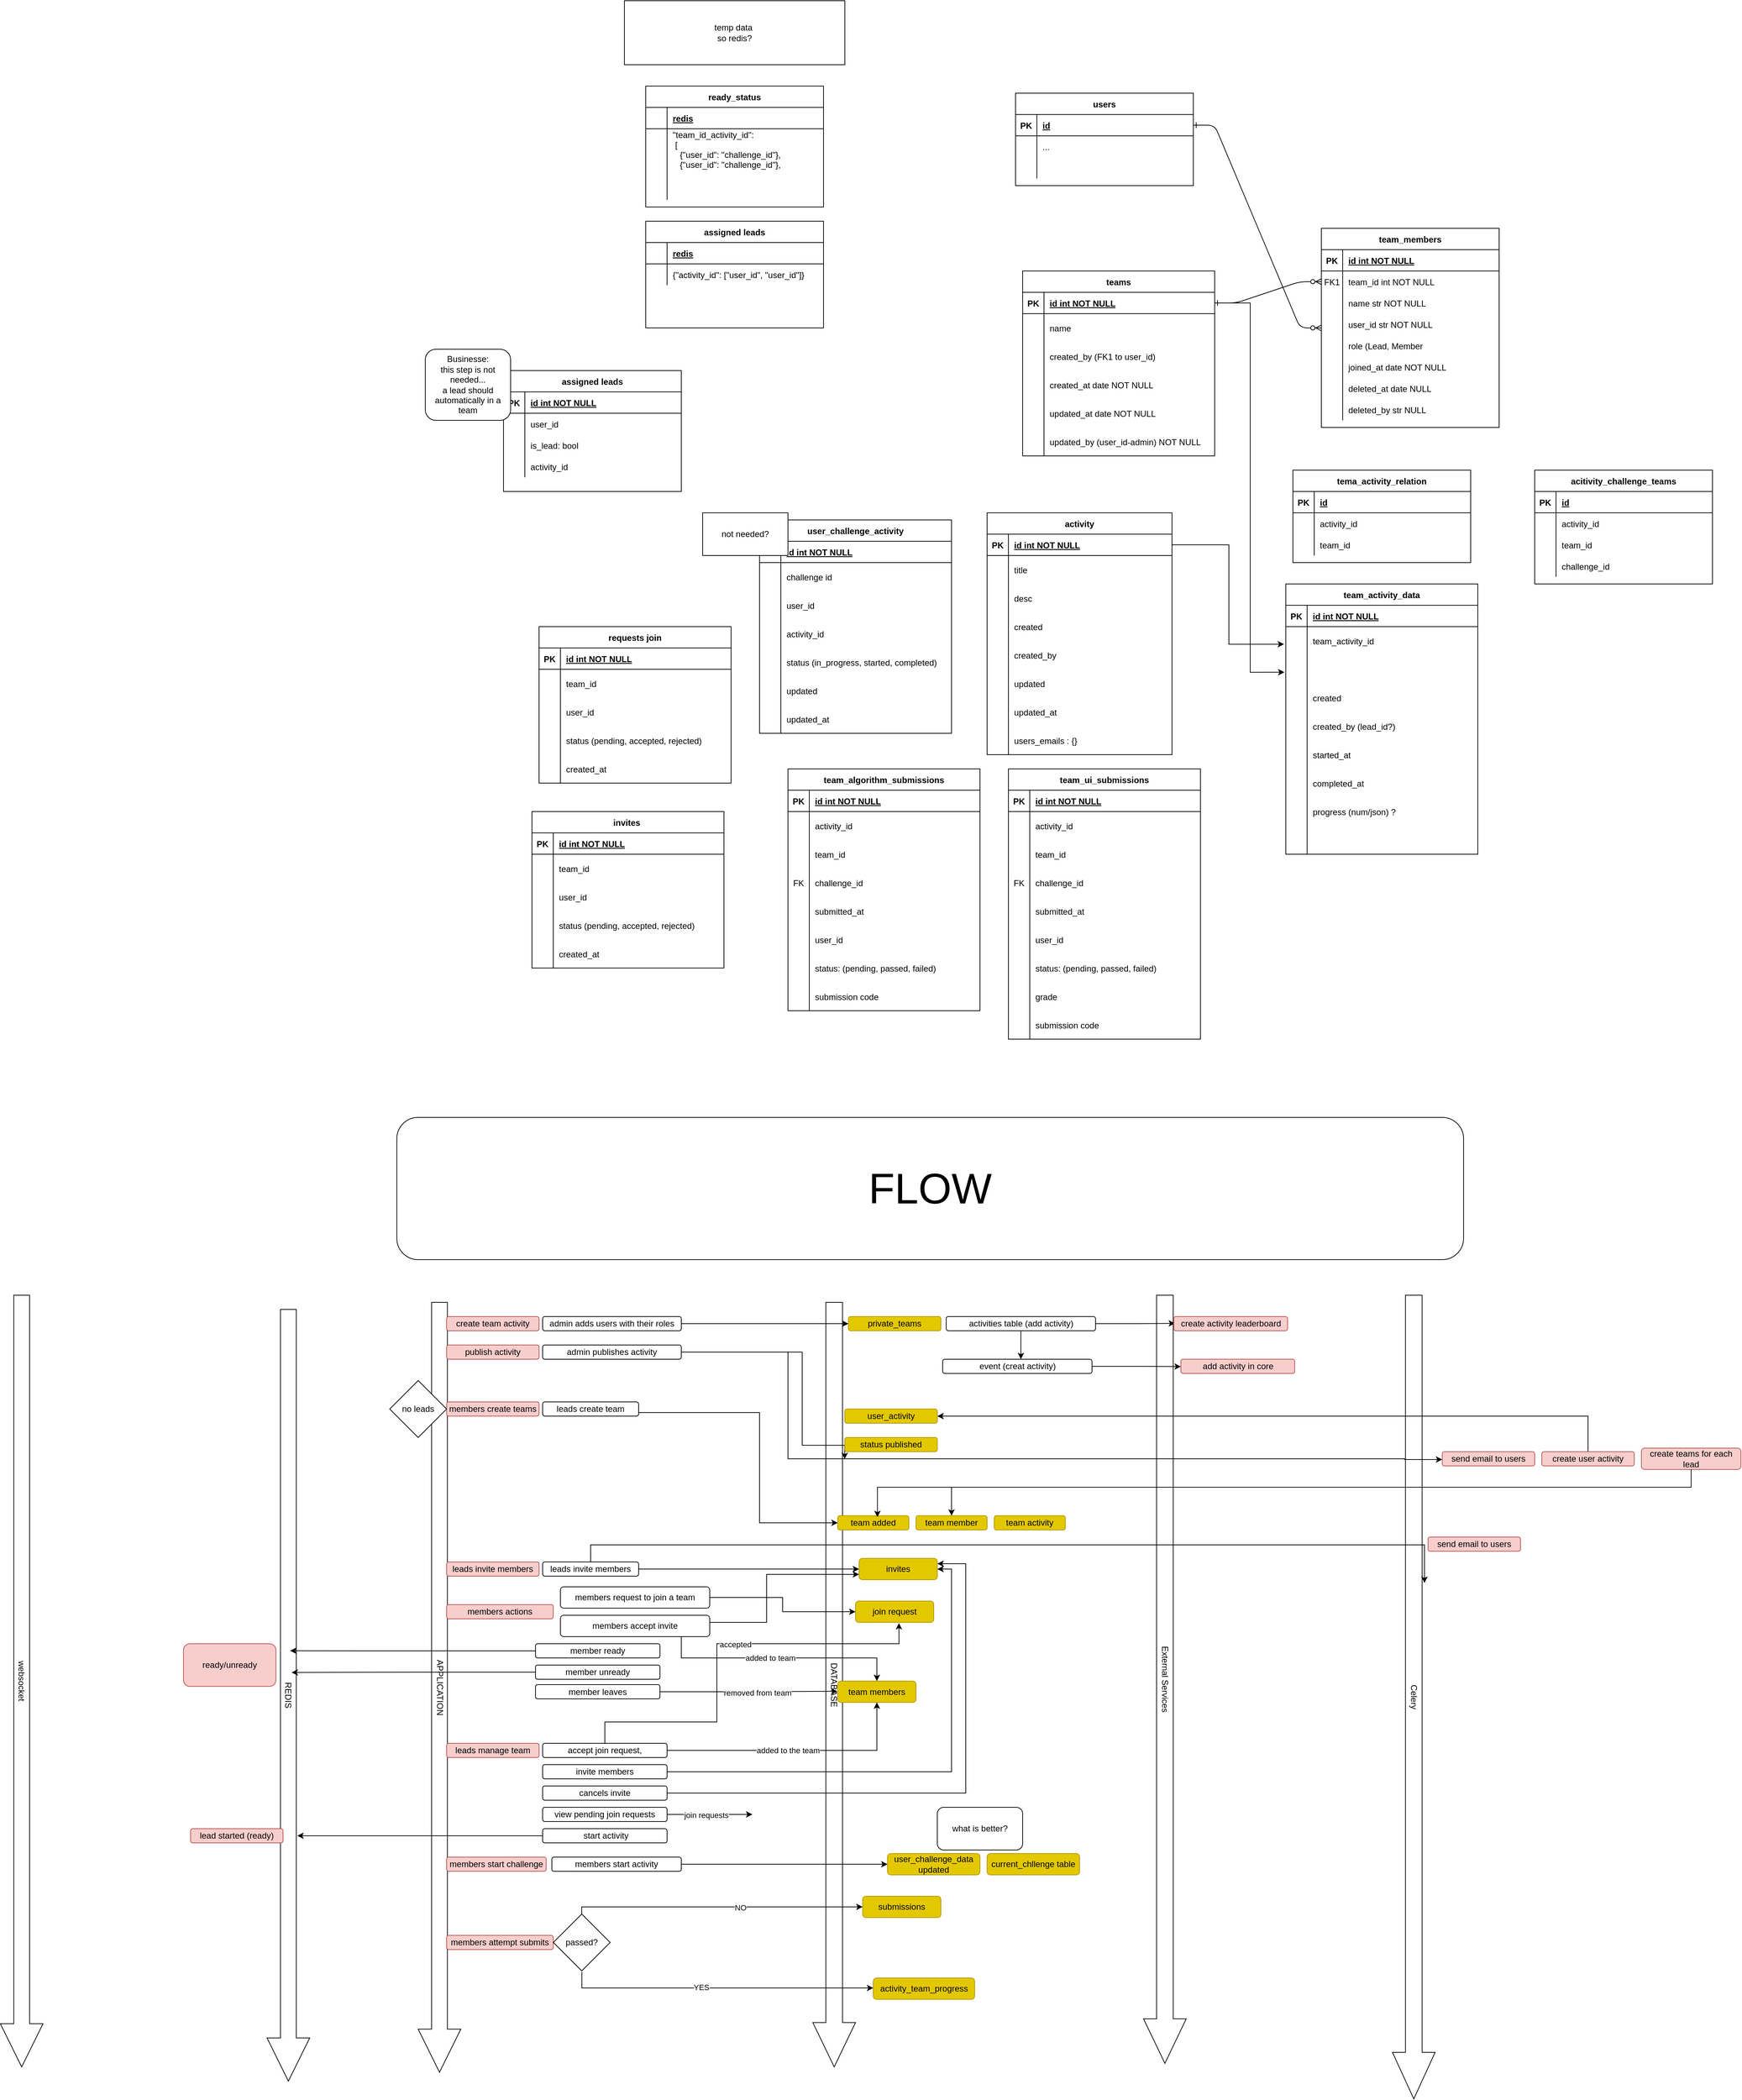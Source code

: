 <mxfile version="24.7.13">
  <diagram id="R2lEEEUBdFMjLlhIrx00" name="Page-1">
    <mxGraphModel dx="4580" dy="2516" grid="1" gridSize="10" guides="1" tooltips="1" connect="1" arrows="1" fold="1" page="1" pageScale="1" pageWidth="850" pageHeight="1100" math="0" shadow="0" extFonts="Permanent Marker^https://fonts.googleapis.com/css?family=Permanent+Marker">
      <root>
        <mxCell id="0" />
        <mxCell id="1" parent="0" />
        <mxCell id="C-vyLk0tnHw3VtMMgP7b-1" value="" style="edgeStyle=entityRelationEdgeStyle;endArrow=ERzeroToMany;startArrow=ERone;endFill=1;startFill=0;" parent="1" source="C-vyLk0tnHw3VtMMgP7b-24" target="C-vyLk0tnHw3VtMMgP7b-6" edge="1">
          <mxGeometry width="100" height="100" relative="1" as="geometry">
            <mxPoint x="340" y="720" as="sourcePoint" />
            <mxPoint x="440" y="620" as="targetPoint" />
          </mxGeometry>
        </mxCell>
        <mxCell id="C-vyLk0tnHw3VtMMgP7b-2" value="team_members" style="shape=table;startSize=30;container=1;collapsible=1;childLayout=tableLayout;fixedRows=1;rowLines=0;fontStyle=1;align=center;resizeLast=1;" parent="1" vertex="1">
          <mxGeometry x="540" y="60" width="250" height="280" as="geometry" />
        </mxCell>
        <mxCell id="C-vyLk0tnHw3VtMMgP7b-3" value="" style="shape=partialRectangle;collapsible=0;dropTarget=0;pointerEvents=0;fillColor=none;points=[[0,0.5],[1,0.5]];portConstraint=eastwest;top=0;left=0;right=0;bottom=1;" parent="C-vyLk0tnHw3VtMMgP7b-2" vertex="1">
          <mxGeometry y="30" width="250" height="30" as="geometry" />
        </mxCell>
        <mxCell id="C-vyLk0tnHw3VtMMgP7b-4" value="PK" style="shape=partialRectangle;overflow=hidden;connectable=0;fillColor=none;top=0;left=0;bottom=0;right=0;fontStyle=1;" parent="C-vyLk0tnHw3VtMMgP7b-3" vertex="1">
          <mxGeometry width="30" height="30" as="geometry">
            <mxRectangle width="30" height="30" as="alternateBounds" />
          </mxGeometry>
        </mxCell>
        <mxCell id="C-vyLk0tnHw3VtMMgP7b-5" value="id int NOT NULL " style="shape=partialRectangle;overflow=hidden;connectable=0;fillColor=none;top=0;left=0;bottom=0;right=0;align=left;spacingLeft=6;fontStyle=5;" parent="C-vyLk0tnHw3VtMMgP7b-3" vertex="1">
          <mxGeometry x="30" width="220" height="30" as="geometry">
            <mxRectangle width="220" height="30" as="alternateBounds" />
          </mxGeometry>
        </mxCell>
        <mxCell id="C-vyLk0tnHw3VtMMgP7b-6" value="" style="shape=partialRectangle;collapsible=0;dropTarget=0;pointerEvents=0;fillColor=none;points=[[0,0.5],[1,0.5]];portConstraint=eastwest;top=0;left=0;right=0;bottom=0;" parent="C-vyLk0tnHw3VtMMgP7b-2" vertex="1">
          <mxGeometry y="60" width="250" height="30" as="geometry" />
        </mxCell>
        <mxCell id="C-vyLk0tnHw3VtMMgP7b-7" value="FK1" style="shape=partialRectangle;overflow=hidden;connectable=0;fillColor=none;top=0;left=0;bottom=0;right=0;" parent="C-vyLk0tnHw3VtMMgP7b-6" vertex="1">
          <mxGeometry width="30" height="30" as="geometry">
            <mxRectangle width="30" height="30" as="alternateBounds" />
          </mxGeometry>
        </mxCell>
        <mxCell id="C-vyLk0tnHw3VtMMgP7b-8" value="team_id int NOT NULL" style="shape=partialRectangle;overflow=hidden;connectable=0;fillColor=none;top=0;left=0;bottom=0;right=0;align=left;spacingLeft=6;" parent="C-vyLk0tnHw3VtMMgP7b-6" vertex="1">
          <mxGeometry x="30" width="220" height="30" as="geometry">
            <mxRectangle width="220" height="30" as="alternateBounds" />
          </mxGeometry>
        </mxCell>
        <mxCell id="C-vyLk0tnHw3VtMMgP7b-9" value="" style="shape=partialRectangle;collapsible=0;dropTarget=0;pointerEvents=0;fillColor=none;points=[[0,0.5],[1,0.5]];portConstraint=eastwest;top=0;left=0;right=0;bottom=0;" parent="C-vyLk0tnHw3VtMMgP7b-2" vertex="1">
          <mxGeometry y="90" width="250" height="30" as="geometry" />
        </mxCell>
        <mxCell id="C-vyLk0tnHw3VtMMgP7b-10" value="" style="shape=partialRectangle;overflow=hidden;connectable=0;fillColor=none;top=0;left=0;bottom=0;right=0;" parent="C-vyLk0tnHw3VtMMgP7b-9" vertex="1">
          <mxGeometry width="30" height="30" as="geometry">
            <mxRectangle width="30" height="30" as="alternateBounds" />
          </mxGeometry>
        </mxCell>
        <mxCell id="C-vyLk0tnHw3VtMMgP7b-11" value="name str NOT NULL" style="shape=partialRectangle;overflow=hidden;connectable=0;fillColor=none;top=0;left=0;bottom=0;right=0;align=left;spacingLeft=6;" parent="C-vyLk0tnHw3VtMMgP7b-9" vertex="1">
          <mxGeometry x="30" width="220" height="30" as="geometry">
            <mxRectangle width="220" height="30" as="alternateBounds" />
          </mxGeometry>
        </mxCell>
        <mxCell id="FnECCCPngvLzc1fIixYZ-28" value="" style="shape=partialRectangle;collapsible=0;dropTarget=0;pointerEvents=0;fillColor=none;points=[[0,0.5],[1,0.5]];portConstraint=eastwest;top=0;left=0;right=0;bottom=0;" parent="C-vyLk0tnHw3VtMMgP7b-2" vertex="1">
          <mxGeometry y="120" width="250" height="30" as="geometry" />
        </mxCell>
        <mxCell id="FnECCCPngvLzc1fIixYZ-29" value="" style="shape=partialRectangle;overflow=hidden;connectable=0;fillColor=none;top=0;left=0;bottom=0;right=0;" parent="FnECCCPngvLzc1fIixYZ-28" vertex="1">
          <mxGeometry width="30" height="30" as="geometry">
            <mxRectangle width="30" height="30" as="alternateBounds" />
          </mxGeometry>
        </mxCell>
        <mxCell id="FnECCCPngvLzc1fIixYZ-30" value="user_id str NOT NULL" style="shape=partialRectangle;overflow=hidden;connectable=0;fillColor=none;top=0;left=0;bottom=0;right=0;align=left;spacingLeft=6;" parent="FnECCCPngvLzc1fIixYZ-28" vertex="1">
          <mxGeometry x="30" width="220" height="30" as="geometry">
            <mxRectangle width="220" height="30" as="alternateBounds" />
          </mxGeometry>
        </mxCell>
        <mxCell id="FnECCCPngvLzc1fIixYZ-31" value="" style="shape=partialRectangle;collapsible=0;dropTarget=0;pointerEvents=0;fillColor=none;points=[[0,0.5],[1,0.5]];portConstraint=eastwest;top=0;left=0;right=0;bottom=0;" parent="C-vyLk0tnHw3VtMMgP7b-2" vertex="1">
          <mxGeometry y="150" width="250" height="30" as="geometry" />
        </mxCell>
        <mxCell id="FnECCCPngvLzc1fIixYZ-32" value="" style="shape=partialRectangle;overflow=hidden;connectable=0;fillColor=none;top=0;left=0;bottom=0;right=0;" parent="FnECCCPngvLzc1fIixYZ-31" vertex="1">
          <mxGeometry width="30" height="30" as="geometry">
            <mxRectangle width="30" height="30" as="alternateBounds" />
          </mxGeometry>
        </mxCell>
        <mxCell id="FnECCCPngvLzc1fIixYZ-33" value="role (Lead, Member" style="shape=partialRectangle;overflow=hidden;connectable=0;fillColor=none;top=0;left=0;bottom=0;right=0;align=left;spacingLeft=6;" parent="FnECCCPngvLzc1fIixYZ-31" vertex="1">
          <mxGeometry x="30" width="220" height="30" as="geometry">
            <mxRectangle width="220" height="30" as="alternateBounds" />
          </mxGeometry>
        </mxCell>
        <mxCell id="FnECCCPngvLzc1fIixYZ-34" value="" style="shape=partialRectangle;collapsible=0;dropTarget=0;pointerEvents=0;fillColor=none;points=[[0,0.5],[1,0.5]];portConstraint=eastwest;top=0;left=0;right=0;bottom=0;" parent="C-vyLk0tnHw3VtMMgP7b-2" vertex="1">
          <mxGeometry y="180" width="250" height="30" as="geometry" />
        </mxCell>
        <mxCell id="FnECCCPngvLzc1fIixYZ-35" value="" style="shape=partialRectangle;overflow=hidden;connectable=0;fillColor=none;top=0;left=0;bottom=0;right=0;" parent="FnECCCPngvLzc1fIixYZ-34" vertex="1">
          <mxGeometry width="30" height="30" as="geometry">
            <mxRectangle width="30" height="30" as="alternateBounds" />
          </mxGeometry>
        </mxCell>
        <mxCell id="FnECCCPngvLzc1fIixYZ-36" value="joined_at date NOT NULL" style="shape=partialRectangle;overflow=hidden;connectable=0;fillColor=none;top=0;left=0;bottom=0;right=0;align=left;spacingLeft=6;" parent="FnECCCPngvLzc1fIixYZ-34" vertex="1">
          <mxGeometry x="30" width="220" height="30" as="geometry">
            <mxRectangle width="220" height="30" as="alternateBounds" />
          </mxGeometry>
        </mxCell>
        <mxCell id="FnECCCPngvLzc1fIixYZ-37" value="" style="shape=partialRectangle;collapsible=0;dropTarget=0;pointerEvents=0;fillColor=none;points=[[0,0.5],[1,0.5]];portConstraint=eastwest;top=0;left=0;right=0;bottom=0;" parent="C-vyLk0tnHw3VtMMgP7b-2" vertex="1">
          <mxGeometry y="210" width="250" height="30" as="geometry" />
        </mxCell>
        <mxCell id="FnECCCPngvLzc1fIixYZ-38" value="" style="shape=partialRectangle;overflow=hidden;connectable=0;fillColor=none;top=0;left=0;bottom=0;right=0;" parent="FnECCCPngvLzc1fIixYZ-37" vertex="1">
          <mxGeometry width="30" height="30" as="geometry">
            <mxRectangle width="30" height="30" as="alternateBounds" />
          </mxGeometry>
        </mxCell>
        <mxCell id="FnECCCPngvLzc1fIixYZ-39" value="deleted_at date NULL" style="shape=partialRectangle;overflow=hidden;connectable=0;fillColor=none;top=0;left=0;bottom=0;right=0;align=left;spacingLeft=6;" parent="FnECCCPngvLzc1fIixYZ-37" vertex="1">
          <mxGeometry x="30" width="220" height="30" as="geometry">
            <mxRectangle width="220" height="30" as="alternateBounds" />
          </mxGeometry>
        </mxCell>
        <mxCell id="FnECCCPngvLzc1fIixYZ-40" value="" style="shape=partialRectangle;collapsible=0;dropTarget=0;pointerEvents=0;fillColor=none;points=[[0,0.5],[1,0.5]];portConstraint=eastwest;top=0;left=0;right=0;bottom=0;" parent="C-vyLk0tnHw3VtMMgP7b-2" vertex="1">
          <mxGeometry y="240" width="250" height="30" as="geometry" />
        </mxCell>
        <mxCell id="FnECCCPngvLzc1fIixYZ-41" value="" style="shape=partialRectangle;overflow=hidden;connectable=0;fillColor=none;top=0;left=0;bottom=0;right=0;" parent="FnECCCPngvLzc1fIixYZ-40" vertex="1">
          <mxGeometry width="30" height="30" as="geometry">
            <mxRectangle width="30" height="30" as="alternateBounds" />
          </mxGeometry>
        </mxCell>
        <mxCell id="FnECCCPngvLzc1fIixYZ-42" value="deleted_by str NULL" style="shape=partialRectangle;overflow=hidden;connectable=0;fillColor=none;top=0;left=0;bottom=0;right=0;align=left;spacingLeft=6;" parent="FnECCCPngvLzc1fIixYZ-40" vertex="1">
          <mxGeometry x="30" width="220" height="30" as="geometry">
            <mxRectangle width="220" height="30" as="alternateBounds" />
          </mxGeometry>
        </mxCell>
        <mxCell id="C-vyLk0tnHw3VtMMgP7b-13" value="users" style="shape=table;startSize=30;container=1;collapsible=1;childLayout=tableLayout;fixedRows=1;rowLines=0;fontStyle=1;align=center;resizeLast=1;" parent="1" vertex="1">
          <mxGeometry x="110" y="-130" width="250" height="130" as="geometry" />
        </mxCell>
        <mxCell id="C-vyLk0tnHw3VtMMgP7b-14" value="" style="shape=partialRectangle;collapsible=0;dropTarget=0;pointerEvents=0;fillColor=none;points=[[0,0.5],[1,0.5]];portConstraint=eastwest;top=0;left=0;right=0;bottom=1;" parent="C-vyLk0tnHw3VtMMgP7b-13" vertex="1">
          <mxGeometry y="30" width="250" height="30" as="geometry" />
        </mxCell>
        <mxCell id="C-vyLk0tnHw3VtMMgP7b-15" value="PK" style="shape=partialRectangle;overflow=hidden;connectable=0;fillColor=none;top=0;left=0;bottom=0;right=0;fontStyle=1;" parent="C-vyLk0tnHw3VtMMgP7b-14" vertex="1">
          <mxGeometry width="30" height="30" as="geometry">
            <mxRectangle width="30" height="30" as="alternateBounds" />
          </mxGeometry>
        </mxCell>
        <mxCell id="C-vyLk0tnHw3VtMMgP7b-16" value="id" style="shape=partialRectangle;overflow=hidden;connectable=0;fillColor=none;top=0;left=0;bottom=0;right=0;align=left;spacingLeft=6;fontStyle=5;" parent="C-vyLk0tnHw3VtMMgP7b-14" vertex="1">
          <mxGeometry x="30" width="220" height="30" as="geometry">
            <mxRectangle width="220" height="30" as="alternateBounds" />
          </mxGeometry>
        </mxCell>
        <mxCell id="C-vyLk0tnHw3VtMMgP7b-17" value="" style="shape=partialRectangle;collapsible=0;dropTarget=0;pointerEvents=0;fillColor=none;points=[[0,0.5],[1,0.5]];portConstraint=eastwest;top=0;left=0;right=0;bottom=0;" parent="C-vyLk0tnHw3VtMMgP7b-13" vertex="1">
          <mxGeometry y="60" width="250" height="30" as="geometry" />
        </mxCell>
        <mxCell id="C-vyLk0tnHw3VtMMgP7b-18" value="" style="shape=partialRectangle;overflow=hidden;connectable=0;fillColor=none;top=0;left=0;bottom=0;right=0;" parent="C-vyLk0tnHw3VtMMgP7b-17" vertex="1">
          <mxGeometry width="30" height="30" as="geometry">
            <mxRectangle width="30" height="30" as="alternateBounds" />
          </mxGeometry>
        </mxCell>
        <mxCell id="C-vyLk0tnHw3VtMMgP7b-19" value="..." style="shape=partialRectangle;overflow=hidden;connectable=0;fillColor=none;top=0;left=0;bottom=0;right=0;align=left;spacingLeft=6;" parent="C-vyLk0tnHw3VtMMgP7b-17" vertex="1">
          <mxGeometry x="30" width="220" height="30" as="geometry">
            <mxRectangle width="220" height="30" as="alternateBounds" />
          </mxGeometry>
        </mxCell>
        <mxCell id="C-vyLk0tnHw3VtMMgP7b-20" value="" style="shape=partialRectangle;collapsible=0;dropTarget=0;pointerEvents=0;fillColor=none;points=[[0,0.5],[1,0.5]];portConstraint=eastwest;top=0;left=0;right=0;bottom=0;" parent="C-vyLk0tnHw3VtMMgP7b-13" vertex="1">
          <mxGeometry y="90" width="250" height="30" as="geometry" />
        </mxCell>
        <mxCell id="C-vyLk0tnHw3VtMMgP7b-21" value="" style="shape=partialRectangle;overflow=hidden;connectable=0;fillColor=none;top=0;left=0;bottom=0;right=0;" parent="C-vyLk0tnHw3VtMMgP7b-20" vertex="1">
          <mxGeometry width="30" height="30" as="geometry">
            <mxRectangle width="30" height="30" as="alternateBounds" />
          </mxGeometry>
        </mxCell>
        <mxCell id="C-vyLk0tnHw3VtMMgP7b-22" value="" style="shape=partialRectangle;overflow=hidden;connectable=0;fillColor=none;top=0;left=0;bottom=0;right=0;align=left;spacingLeft=6;" parent="C-vyLk0tnHw3VtMMgP7b-20" vertex="1">
          <mxGeometry x="30" width="220" height="30" as="geometry">
            <mxRectangle width="220" height="30" as="alternateBounds" />
          </mxGeometry>
        </mxCell>
        <mxCell id="C-vyLk0tnHw3VtMMgP7b-23" value="teams" style="shape=table;startSize=30;container=1;collapsible=1;childLayout=tableLayout;fixedRows=1;rowLines=0;fontStyle=1;align=center;resizeLast=1;" parent="1" vertex="1">
          <mxGeometry x="120" y="120" width="270" height="260" as="geometry" />
        </mxCell>
        <mxCell id="C-vyLk0tnHw3VtMMgP7b-24" value="" style="shape=partialRectangle;collapsible=0;dropTarget=0;pointerEvents=0;fillColor=none;points=[[0,0.5],[1,0.5]];portConstraint=eastwest;top=0;left=0;right=0;bottom=1;" parent="C-vyLk0tnHw3VtMMgP7b-23" vertex="1">
          <mxGeometry y="30" width="270" height="30" as="geometry" />
        </mxCell>
        <mxCell id="C-vyLk0tnHw3VtMMgP7b-25" value="PK" style="shape=partialRectangle;overflow=hidden;connectable=0;fillColor=none;top=0;left=0;bottom=0;right=0;fontStyle=1;" parent="C-vyLk0tnHw3VtMMgP7b-24" vertex="1">
          <mxGeometry width="30" height="30" as="geometry">
            <mxRectangle width="30" height="30" as="alternateBounds" />
          </mxGeometry>
        </mxCell>
        <mxCell id="C-vyLk0tnHw3VtMMgP7b-26" value="id int NOT NULL " style="shape=partialRectangle;overflow=hidden;connectable=0;fillColor=none;top=0;left=0;bottom=0;right=0;align=left;spacingLeft=6;fontStyle=5;" parent="C-vyLk0tnHw3VtMMgP7b-24" vertex="1">
          <mxGeometry x="30" width="240" height="30" as="geometry">
            <mxRectangle width="240" height="30" as="alternateBounds" />
          </mxGeometry>
        </mxCell>
        <mxCell id="C-vyLk0tnHw3VtMMgP7b-27" value="" style="shape=partialRectangle;collapsible=0;dropTarget=0;pointerEvents=0;fillColor=none;points=[[0,0.5],[1,0.5]];portConstraint=eastwest;top=0;left=0;right=0;bottom=0;" parent="C-vyLk0tnHw3VtMMgP7b-23" vertex="1">
          <mxGeometry y="60" width="270" height="40" as="geometry" />
        </mxCell>
        <mxCell id="C-vyLk0tnHw3VtMMgP7b-28" value="" style="shape=partialRectangle;overflow=hidden;connectable=0;fillColor=none;top=0;left=0;bottom=0;right=0;" parent="C-vyLk0tnHw3VtMMgP7b-27" vertex="1">
          <mxGeometry width="30" height="40" as="geometry">
            <mxRectangle width="30" height="40" as="alternateBounds" />
          </mxGeometry>
        </mxCell>
        <mxCell id="C-vyLk0tnHw3VtMMgP7b-29" value="name" style="shape=partialRectangle;overflow=hidden;connectable=0;fillColor=none;top=0;left=0;bottom=0;right=0;align=left;spacingLeft=6;" parent="C-vyLk0tnHw3VtMMgP7b-27" vertex="1">
          <mxGeometry x="30" width="240" height="40" as="geometry">
            <mxRectangle width="240" height="40" as="alternateBounds" />
          </mxGeometry>
        </mxCell>
        <mxCell id="FnECCCPngvLzc1fIixYZ-1" value="" style="shape=partialRectangle;collapsible=0;dropTarget=0;pointerEvents=0;fillColor=none;points=[[0,0.5],[1,0.5]];portConstraint=eastwest;top=0;left=0;right=0;bottom=0;" parent="C-vyLk0tnHw3VtMMgP7b-23" vertex="1">
          <mxGeometry y="100" width="270" height="40" as="geometry" />
        </mxCell>
        <mxCell id="FnECCCPngvLzc1fIixYZ-2" value="" style="shape=partialRectangle;overflow=hidden;connectable=0;fillColor=none;top=0;left=0;bottom=0;right=0;" parent="FnECCCPngvLzc1fIixYZ-1" vertex="1">
          <mxGeometry width="30" height="40" as="geometry">
            <mxRectangle width="30" height="40" as="alternateBounds" />
          </mxGeometry>
        </mxCell>
        <mxCell id="FnECCCPngvLzc1fIixYZ-3" value="created_by (FK1 to user_id)" style="shape=partialRectangle;overflow=hidden;connectable=0;fillColor=none;top=0;left=0;bottom=0;right=0;align=left;spacingLeft=6;" parent="FnECCCPngvLzc1fIixYZ-1" vertex="1">
          <mxGeometry x="30" width="240" height="40" as="geometry">
            <mxRectangle width="240" height="40" as="alternateBounds" />
          </mxGeometry>
        </mxCell>
        <mxCell id="FnECCCPngvLzc1fIixYZ-4" value="" style="shape=partialRectangle;collapsible=0;dropTarget=0;pointerEvents=0;fillColor=none;points=[[0,0.5],[1,0.5]];portConstraint=eastwest;top=0;left=0;right=0;bottom=0;" parent="C-vyLk0tnHw3VtMMgP7b-23" vertex="1">
          <mxGeometry y="140" width="270" height="40" as="geometry" />
        </mxCell>
        <mxCell id="FnECCCPngvLzc1fIixYZ-5" value="" style="shape=partialRectangle;overflow=hidden;connectable=0;fillColor=none;top=0;left=0;bottom=0;right=0;" parent="FnECCCPngvLzc1fIixYZ-4" vertex="1">
          <mxGeometry width="30" height="40" as="geometry">
            <mxRectangle width="30" height="40" as="alternateBounds" />
          </mxGeometry>
        </mxCell>
        <mxCell id="FnECCCPngvLzc1fIixYZ-6" value="created_at date NOT NULL" style="shape=partialRectangle;overflow=hidden;connectable=0;fillColor=none;top=0;left=0;bottom=0;right=0;align=left;spacingLeft=6;" parent="FnECCCPngvLzc1fIixYZ-4" vertex="1">
          <mxGeometry x="30" width="240" height="40" as="geometry">
            <mxRectangle width="240" height="40" as="alternateBounds" />
          </mxGeometry>
        </mxCell>
        <mxCell id="FnECCCPngvLzc1fIixYZ-20" value="" style="shape=partialRectangle;collapsible=0;dropTarget=0;pointerEvents=0;fillColor=none;points=[[0,0.5],[1,0.5]];portConstraint=eastwest;top=0;left=0;right=0;bottom=0;" parent="C-vyLk0tnHw3VtMMgP7b-23" vertex="1">
          <mxGeometry y="180" width="270" height="40" as="geometry" />
        </mxCell>
        <mxCell id="FnECCCPngvLzc1fIixYZ-21" value="" style="shape=partialRectangle;overflow=hidden;connectable=0;fillColor=none;top=0;left=0;bottom=0;right=0;" parent="FnECCCPngvLzc1fIixYZ-20" vertex="1">
          <mxGeometry width="30" height="40" as="geometry">
            <mxRectangle width="30" height="40" as="alternateBounds" />
          </mxGeometry>
        </mxCell>
        <mxCell id="FnECCCPngvLzc1fIixYZ-22" value="updated_at date NOT NULL" style="shape=partialRectangle;overflow=hidden;connectable=0;fillColor=none;top=0;left=0;bottom=0;right=0;align=left;spacingLeft=6;" parent="FnECCCPngvLzc1fIixYZ-20" vertex="1">
          <mxGeometry x="30" width="240" height="40" as="geometry">
            <mxRectangle width="240" height="40" as="alternateBounds" />
          </mxGeometry>
        </mxCell>
        <mxCell id="FnECCCPngvLzc1fIixYZ-23" value="" style="shape=partialRectangle;collapsible=0;dropTarget=0;pointerEvents=0;fillColor=none;points=[[0,0.5],[1,0.5]];portConstraint=eastwest;top=0;left=0;right=0;bottom=0;" parent="C-vyLk0tnHw3VtMMgP7b-23" vertex="1">
          <mxGeometry y="220" width="270" height="40" as="geometry" />
        </mxCell>
        <mxCell id="FnECCCPngvLzc1fIixYZ-24" value="            " style="shape=partialRectangle;overflow=hidden;connectable=0;fillColor=none;top=0;left=0;bottom=0;right=0;" parent="FnECCCPngvLzc1fIixYZ-23" vertex="1">
          <mxGeometry width="30" height="40" as="geometry">
            <mxRectangle width="30" height="40" as="alternateBounds" />
          </mxGeometry>
        </mxCell>
        <mxCell id="FnECCCPngvLzc1fIixYZ-25" value="updated_by (user_id-admin) NOT NULL" style="shape=partialRectangle;overflow=hidden;connectable=0;fillColor=none;top=0;left=0;bottom=0;right=0;align=left;spacingLeft=6;" parent="FnECCCPngvLzc1fIixYZ-23" vertex="1">
          <mxGeometry x="30" width="240" height="40" as="geometry">
            <mxRectangle width="240" height="40" as="alternateBounds" />
          </mxGeometry>
        </mxCell>
        <mxCell id="FnECCCPngvLzc1fIixYZ-46" value="" style="edgeStyle=entityRelationEdgeStyle;endArrow=ERzeroToMany;startArrow=ERone;endFill=1;startFill=0;exitX=1;exitY=0.5;exitDx=0;exitDy=0;entryX=0;entryY=0.667;entryDx=0;entryDy=0;entryPerimeter=0;" parent="1" source="C-vyLk0tnHw3VtMMgP7b-14" target="FnECCCPngvLzc1fIixYZ-28" edge="1">
          <mxGeometry width="100" height="100" relative="1" as="geometry">
            <mxPoint x="410" y="215" as="sourcePoint" />
            <mxPoint x="560" y="185" as="targetPoint" />
            <Array as="points">
              <mxPoint x="460" y="230" />
            </Array>
          </mxGeometry>
        </mxCell>
        <mxCell id="FnECCCPngvLzc1fIixYZ-49" value="activity" style="shape=table;startSize=30;container=1;collapsible=1;childLayout=tableLayout;fixedRows=1;rowLines=0;fontStyle=1;align=center;resizeLast=1;" parent="1" vertex="1">
          <mxGeometry x="70" y="460" width="260" height="340" as="geometry" />
        </mxCell>
        <mxCell id="FnECCCPngvLzc1fIixYZ-50" value="" style="shape=partialRectangle;collapsible=0;dropTarget=0;pointerEvents=0;fillColor=none;points=[[0,0.5],[1,0.5]];portConstraint=eastwest;top=0;left=0;right=0;bottom=1;" parent="FnECCCPngvLzc1fIixYZ-49" vertex="1">
          <mxGeometry y="30" width="260" height="30" as="geometry" />
        </mxCell>
        <mxCell id="FnECCCPngvLzc1fIixYZ-51" value="PK" style="shape=partialRectangle;overflow=hidden;connectable=0;fillColor=none;top=0;left=0;bottom=0;right=0;fontStyle=1;" parent="FnECCCPngvLzc1fIixYZ-50" vertex="1">
          <mxGeometry width="30" height="30" as="geometry">
            <mxRectangle width="30" height="30" as="alternateBounds" />
          </mxGeometry>
        </mxCell>
        <mxCell id="FnECCCPngvLzc1fIixYZ-52" value="id int NOT NULL " style="shape=partialRectangle;overflow=hidden;connectable=0;fillColor=none;top=0;left=0;bottom=0;right=0;align=left;spacingLeft=6;fontStyle=5;" parent="FnECCCPngvLzc1fIixYZ-50" vertex="1">
          <mxGeometry x="30" width="230" height="30" as="geometry">
            <mxRectangle width="230" height="30" as="alternateBounds" />
          </mxGeometry>
        </mxCell>
        <mxCell id="FnECCCPngvLzc1fIixYZ-53" value="" style="shape=partialRectangle;collapsible=0;dropTarget=0;pointerEvents=0;fillColor=none;points=[[0,0.5],[1,0.5]];portConstraint=eastwest;top=0;left=0;right=0;bottom=0;" parent="FnECCCPngvLzc1fIixYZ-49" vertex="1">
          <mxGeometry y="60" width="260" height="40" as="geometry" />
        </mxCell>
        <mxCell id="FnECCCPngvLzc1fIixYZ-54" value="" style="shape=partialRectangle;overflow=hidden;connectable=0;fillColor=none;top=0;left=0;bottom=0;right=0;" parent="FnECCCPngvLzc1fIixYZ-53" vertex="1">
          <mxGeometry width="30" height="40" as="geometry">
            <mxRectangle width="30" height="40" as="alternateBounds" />
          </mxGeometry>
        </mxCell>
        <mxCell id="FnECCCPngvLzc1fIixYZ-55" value="title" style="shape=partialRectangle;overflow=hidden;connectable=0;fillColor=none;top=0;left=0;bottom=0;right=0;align=left;spacingLeft=6;" parent="FnECCCPngvLzc1fIixYZ-53" vertex="1">
          <mxGeometry x="30" width="230" height="40" as="geometry">
            <mxRectangle width="230" height="40" as="alternateBounds" />
          </mxGeometry>
        </mxCell>
        <mxCell id="FnECCCPngvLzc1fIixYZ-56" value="" style="shape=partialRectangle;collapsible=0;dropTarget=0;pointerEvents=0;fillColor=none;points=[[0,0.5],[1,0.5]];portConstraint=eastwest;top=0;left=0;right=0;bottom=0;" parent="FnECCCPngvLzc1fIixYZ-49" vertex="1">
          <mxGeometry y="100" width="260" height="40" as="geometry" />
        </mxCell>
        <mxCell id="FnECCCPngvLzc1fIixYZ-57" value="" style="shape=partialRectangle;overflow=hidden;connectable=0;fillColor=none;top=0;left=0;bottom=0;right=0;" parent="FnECCCPngvLzc1fIixYZ-56" vertex="1">
          <mxGeometry width="30" height="40" as="geometry">
            <mxRectangle width="30" height="40" as="alternateBounds" />
          </mxGeometry>
        </mxCell>
        <mxCell id="FnECCCPngvLzc1fIixYZ-58" value="desc" style="shape=partialRectangle;overflow=hidden;connectable=0;fillColor=none;top=0;left=0;bottom=0;right=0;align=left;spacingLeft=6;" parent="FnECCCPngvLzc1fIixYZ-56" vertex="1">
          <mxGeometry x="30" width="230" height="40" as="geometry">
            <mxRectangle width="230" height="40" as="alternateBounds" />
          </mxGeometry>
        </mxCell>
        <mxCell id="FnECCCPngvLzc1fIixYZ-59" value="" style="shape=partialRectangle;collapsible=0;dropTarget=0;pointerEvents=0;fillColor=none;points=[[0,0.5],[1,0.5]];portConstraint=eastwest;top=0;left=0;right=0;bottom=0;" parent="FnECCCPngvLzc1fIixYZ-49" vertex="1">
          <mxGeometry y="140" width="260" height="40" as="geometry" />
        </mxCell>
        <mxCell id="FnECCCPngvLzc1fIixYZ-60" value="" style="shape=partialRectangle;overflow=hidden;connectable=0;fillColor=none;top=0;left=0;bottom=0;right=0;" parent="FnECCCPngvLzc1fIixYZ-59" vertex="1">
          <mxGeometry width="30" height="40" as="geometry">
            <mxRectangle width="30" height="40" as="alternateBounds" />
          </mxGeometry>
        </mxCell>
        <mxCell id="FnECCCPngvLzc1fIixYZ-61" value="created" style="shape=partialRectangle;overflow=hidden;connectable=0;fillColor=none;top=0;left=0;bottom=0;right=0;align=left;spacingLeft=6;" parent="FnECCCPngvLzc1fIixYZ-59" vertex="1">
          <mxGeometry x="30" width="230" height="40" as="geometry">
            <mxRectangle width="230" height="40" as="alternateBounds" />
          </mxGeometry>
        </mxCell>
        <mxCell id="FnECCCPngvLzc1fIixYZ-62" value="" style="shape=partialRectangle;collapsible=0;dropTarget=0;pointerEvents=0;fillColor=none;points=[[0,0.5],[1,0.5]];portConstraint=eastwest;top=0;left=0;right=0;bottom=0;" parent="FnECCCPngvLzc1fIixYZ-49" vertex="1">
          <mxGeometry y="180" width="260" height="40" as="geometry" />
        </mxCell>
        <mxCell id="FnECCCPngvLzc1fIixYZ-63" value="" style="shape=partialRectangle;overflow=hidden;connectable=0;fillColor=none;top=0;left=0;bottom=0;right=0;" parent="FnECCCPngvLzc1fIixYZ-62" vertex="1">
          <mxGeometry width="30" height="40" as="geometry">
            <mxRectangle width="30" height="40" as="alternateBounds" />
          </mxGeometry>
        </mxCell>
        <mxCell id="FnECCCPngvLzc1fIixYZ-64" value="created_by" style="shape=partialRectangle;overflow=hidden;connectable=0;fillColor=none;top=0;left=0;bottom=0;right=0;align=left;spacingLeft=6;" parent="FnECCCPngvLzc1fIixYZ-62" vertex="1">
          <mxGeometry x="30" width="230" height="40" as="geometry">
            <mxRectangle width="230" height="40" as="alternateBounds" />
          </mxGeometry>
        </mxCell>
        <mxCell id="FnECCCPngvLzc1fIixYZ-65" value="" style="shape=partialRectangle;collapsible=0;dropTarget=0;pointerEvents=0;fillColor=none;points=[[0,0.5],[1,0.5]];portConstraint=eastwest;top=0;left=0;right=0;bottom=0;" parent="FnECCCPngvLzc1fIixYZ-49" vertex="1">
          <mxGeometry y="220" width="260" height="40" as="geometry" />
        </mxCell>
        <mxCell id="FnECCCPngvLzc1fIixYZ-66" value="            " style="shape=partialRectangle;overflow=hidden;connectable=0;fillColor=none;top=0;left=0;bottom=0;right=0;" parent="FnECCCPngvLzc1fIixYZ-65" vertex="1">
          <mxGeometry width="30" height="40" as="geometry">
            <mxRectangle width="30" height="40" as="alternateBounds" />
          </mxGeometry>
        </mxCell>
        <mxCell id="FnECCCPngvLzc1fIixYZ-67" value="updated" style="shape=partialRectangle;overflow=hidden;connectable=0;fillColor=none;top=0;left=0;bottom=0;right=0;align=left;spacingLeft=6;" parent="FnECCCPngvLzc1fIixYZ-65" vertex="1">
          <mxGeometry x="30" width="230" height="40" as="geometry">
            <mxRectangle width="230" height="40" as="alternateBounds" />
          </mxGeometry>
        </mxCell>
        <mxCell id="FnECCCPngvLzc1fIixYZ-68" value="" style="shape=partialRectangle;collapsible=0;dropTarget=0;pointerEvents=0;fillColor=none;points=[[0,0.5],[1,0.5]];portConstraint=eastwest;top=0;left=0;right=0;bottom=0;" parent="FnECCCPngvLzc1fIixYZ-49" vertex="1">
          <mxGeometry y="260" width="260" height="40" as="geometry" />
        </mxCell>
        <mxCell id="FnECCCPngvLzc1fIixYZ-69" value="" style="shape=partialRectangle;overflow=hidden;connectable=0;fillColor=none;top=0;left=0;bottom=0;right=0;" parent="FnECCCPngvLzc1fIixYZ-68" vertex="1">
          <mxGeometry width="30" height="40" as="geometry">
            <mxRectangle width="30" height="40" as="alternateBounds" />
          </mxGeometry>
        </mxCell>
        <mxCell id="FnECCCPngvLzc1fIixYZ-70" value="updated_at" style="shape=partialRectangle;overflow=hidden;connectable=0;fillColor=none;top=0;left=0;bottom=0;right=0;align=left;spacingLeft=6;" parent="FnECCCPngvLzc1fIixYZ-68" vertex="1">
          <mxGeometry x="30" width="230" height="40" as="geometry">
            <mxRectangle width="230" height="40" as="alternateBounds" />
          </mxGeometry>
        </mxCell>
        <mxCell id="DQBvjUd7PT3adbjEAeh2-32" value="" style="shape=partialRectangle;collapsible=0;dropTarget=0;pointerEvents=0;fillColor=none;points=[[0,0.5],[1,0.5]];portConstraint=eastwest;top=0;left=0;right=0;bottom=0;" parent="FnECCCPngvLzc1fIixYZ-49" vertex="1">
          <mxGeometry y="300" width="260" height="40" as="geometry" />
        </mxCell>
        <mxCell id="DQBvjUd7PT3adbjEAeh2-33" value="" style="shape=partialRectangle;overflow=hidden;connectable=0;fillColor=none;top=0;left=0;bottom=0;right=0;" parent="DQBvjUd7PT3adbjEAeh2-32" vertex="1">
          <mxGeometry width="30" height="40" as="geometry">
            <mxRectangle width="30" height="40" as="alternateBounds" />
          </mxGeometry>
        </mxCell>
        <mxCell id="DQBvjUd7PT3adbjEAeh2-34" value="users_emails : {}" style="shape=partialRectangle;overflow=hidden;connectable=0;fillColor=none;top=0;left=0;bottom=0;right=0;align=left;spacingLeft=6;" parent="DQBvjUd7PT3adbjEAeh2-32" vertex="1">
          <mxGeometry x="30" width="230" height="40" as="geometry">
            <mxRectangle width="230" height="40" as="alternateBounds" />
          </mxGeometry>
        </mxCell>
        <mxCell id="FnECCCPngvLzc1fIixYZ-71" value="team_activity_data" style="shape=table;startSize=30;container=1;collapsible=1;childLayout=tableLayout;fixedRows=1;rowLines=0;fontStyle=1;align=center;resizeLast=1;" parent="1" vertex="1">
          <mxGeometry x="490" y="560" width="270" height="380" as="geometry" />
        </mxCell>
        <mxCell id="FnECCCPngvLzc1fIixYZ-72" value="" style="shape=partialRectangle;collapsible=0;dropTarget=0;pointerEvents=0;fillColor=none;points=[[0,0.5],[1,0.5]];portConstraint=eastwest;top=0;left=0;right=0;bottom=1;" parent="FnECCCPngvLzc1fIixYZ-71" vertex="1">
          <mxGeometry y="30" width="270" height="30" as="geometry" />
        </mxCell>
        <mxCell id="FnECCCPngvLzc1fIixYZ-73" value="PK" style="shape=partialRectangle;overflow=hidden;connectable=0;fillColor=none;top=0;left=0;bottom=0;right=0;fontStyle=1;" parent="FnECCCPngvLzc1fIixYZ-72" vertex="1">
          <mxGeometry width="30" height="30" as="geometry">
            <mxRectangle width="30" height="30" as="alternateBounds" />
          </mxGeometry>
        </mxCell>
        <mxCell id="FnECCCPngvLzc1fIixYZ-74" value="id int NOT NULL " style="shape=partialRectangle;overflow=hidden;connectable=0;fillColor=none;top=0;left=0;bottom=0;right=0;align=left;spacingLeft=6;fontStyle=5;" parent="FnECCCPngvLzc1fIixYZ-72" vertex="1">
          <mxGeometry x="30" width="240" height="30" as="geometry">
            <mxRectangle width="240" height="30" as="alternateBounds" />
          </mxGeometry>
        </mxCell>
        <mxCell id="FnECCCPngvLzc1fIixYZ-75" value="" style="shape=partialRectangle;collapsible=0;dropTarget=0;pointerEvents=0;fillColor=none;points=[[0,0.5],[1,0.5]];portConstraint=eastwest;top=0;left=0;right=0;bottom=0;" parent="FnECCCPngvLzc1fIixYZ-71" vertex="1">
          <mxGeometry y="60" width="270" height="40" as="geometry" />
        </mxCell>
        <mxCell id="FnECCCPngvLzc1fIixYZ-76" value="" style="shape=partialRectangle;overflow=hidden;connectable=0;fillColor=none;top=0;left=0;bottom=0;right=0;" parent="FnECCCPngvLzc1fIixYZ-75" vertex="1">
          <mxGeometry width="30" height="40" as="geometry">
            <mxRectangle width="30" height="40" as="alternateBounds" />
          </mxGeometry>
        </mxCell>
        <mxCell id="FnECCCPngvLzc1fIixYZ-77" value="team_activity_id" style="shape=partialRectangle;overflow=hidden;connectable=0;fillColor=none;top=0;left=0;bottom=0;right=0;align=left;spacingLeft=6;" parent="FnECCCPngvLzc1fIixYZ-75" vertex="1">
          <mxGeometry x="30" width="240" height="40" as="geometry">
            <mxRectangle width="240" height="40" as="alternateBounds" />
          </mxGeometry>
        </mxCell>
        <mxCell id="FnECCCPngvLzc1fIixYZ-78" value="" style="shape=partialRectangle;collapsible=0;dropTarget=0;pointerEvents=0;fillColor=none;points=[[0,0.5],[1,0.5]];portConstraint=eastwest;top=0;left=0;right=0;bottom=0;" parent="FnECCCPngvLzc1fIixYZ-71" vertex="1">
          <mxGeometry y="100" width="270" height="40" as="geometry" />
        </mxCell>
        <mxCell id="FnECCCPngvLzc1fIixYZ-79" value="" style="shape=partialRectangle;overflow=hidden;connectable=0;fillColor=none;top=0;left=0;bottom=0;right=0;" parent="FnECCCPngvLzc1fIixYZ-78" vertex="1">
          <mxGeometry width="30" height="40" as="geometry">
            <mxRectangle width="30" height="40" as="alternateBounds" />
          </mxGeometry>
        </mxCell>
        <mxCell id="FnECCCPngvLzc1fIixYZ-80" value="" style="shape=partialRectangle;overflow=hidden;connectable=0;fillColor=none;top=0;left=0;bottom=0;right=0;align=left;spacingLeft=6;" parent="FnECCCPngvLzc1fIixYZ-78" vertex="1">
          <mxGeometry x="30" width="240" height="40" as="geometry">
            <mxRectangle width="240" height="40" as="alternateBounds" />
          </mxGeometry>
        </mxCell>
        <mxCell id="FnECCCPngvLzc1fIixYZ-81" value="" style="shape=partialRectangle;collapsible=0;dropTarget=0;pointerEvents=0;fillColor=none;points=[[0,0.5],[1,0.5]];portConstraint=eastwest;top=0;left=0;right=0;bottom=0;" parent="FnECCCPngvLzc1fIixYZ-71" vertex="1">
          <mxGeometry y="140" width="270" height="40" as="geometry" />
        </mxCell>
        <mxCell id="FnECCCPngvLzc1fIixYZ-82" value="" style="shape=partialRectangle;overflow=hidden;connectable=0;fillColor=none;top=0;left=0;bottom=0;right=0;" parent="FnECCCPngvLzc1fIixYZ-81" vertex="1">
          <mxGeometry width="30" height="40" as="geometry">
            <mxRectangle width="30" height="40" as="alternateBounds" />
          </mxGeometry>
        </mxCell>
        <mxCell id="FnECCCPngvLzc1fIixYZ-83" value="created" style="shape=partialRectangle;overflow=hidden;connectable=0;fillColor=none;top=0;left=0;bottom=0;right=0;align=left;spacingLeft=6;" parent="FnECCCPngvLzc1fIixYZ-81" vertex="1">
          <mxGeometry x="30" width="240" height="40" as="geometry">
            <mxRectangle width="240" height="40" as="alternateBounds" />
          </mxGeometry>
        </mxCell>
        <mxCell id="FnECCCPngvLzc1fIixYZ-84" value="" style="shape=partialRectangle;collapsible=0;dropTarget=0;pointerEvents=0;fillColor=none;points=[[0,0.5],[1,0.5]];portConstraint=eastwest;top=0;left=0;right=0;bottom=0;" parent="FnECCCPngvLzc1fIixYZ-71" vertex="1">
          <mxGeometry y="180" width="270" height="40" as="geometry" />
        </mxCell>
        <mxCell id="FnECCCPngvLzc1fIixYZ-85" value="" style="shape=partialRectangle;overflow=hidden;connectable=0;fillColor=none;top=0;left=0;bottom=0;right=0;" parent="FnECCCPngvLzc1fIixYZ-84" vertex="1">
          <mxGeometry width="30" height="40" as="geometry">
            <mxRectangle width="30" height="40" as="alternateBounds" />
          </mxGeometry>
        </mxCell>
        <mxCell id="FnECCCPngvLzc1fIixYZ-86" value="created_by (lead_id?)" style="shape=partialRectangle;overflow=hidden;connectable=0;fillColor=none;top=0;left=0;bottom=0;right=0;align=left;spacingLeft=6;" parent="FnECCCPngvLzc1fIixYZ-84" vertex="1">
          <mxGeometry x="30" width="240" height="40" as="geometry">
            <mxRectangle width="240" height="40" as="alternateBounds" />
          </mxGeometry>
        </mxCell>
        <mxCell id="FnECCCPngvLzc1fIixYZ-87" value="" style="shape=partialRectangle;collapsible=0;dropTarget=0;pointerEvents=0;fillColor=none;points=[[0,0.5],[1,0.5]];portConstraint=eastwest;top=0;left=0;right=0;bottom=0;" parent="FnECCCPngvLzc1fIixYZ-71" vertex="1">
          <mxGeometry y="220" width="270" height="40" as="geometry" />
        </mxCell>
        <mxCell id="FnECCCPngvLzc1fIixYZ-88" value="            " style="shape=partialRectangle;overflow=hidden;connectable=0;fillColor=none;top=0;left=0;bottom=0;right=0;" parent="FnECCCPngvLzc1fIixYZ-87" vertex="1">
          <mxGeometry width="30" height="40" as="geometry">
            <mxRectangle width="30" height="40" as="alternateBounds" />
          </mxGeometry>
        </mxCell>
        <mxCell id="FnECCCPngvLzc1fIixYZ-89" value="started_at" style="shape=partialRectangle;overflow=hidden;connectable=0;fillColor=none;top=0;left=0;bottom=0;right=0;align=left;spacingLeft=6;" parent="FnECCCPngvLzc1fIixYZ-87" vertex="1">
          <mxGeometry x="30" width="240" height="40" as="geometry">
            <mxRectangle width="240" height="40" as="alternateBounds" />
          </mxGeometry>
        </mxCell>
        <mxCell id="FnECCCPngvLzc1fIixYZ-93" value="" style="shape=partialRectangle;collapsible=0;dropTarget=0;pointerEvents=0;fillColor=none;points=[[0,0.5],[1,0.5]];portConstraint=eastwest;top=0;left=0;right=0;bottom=0;" parent="FnECCCPngvLzc1fIixYZ-71" vertex="1">
          <mxGeometry y="260" width="270" height="40" as="geometry" />
        </mxCell>
        <mxCell id="FnECCCPngvLzc1fIixYZ-94" value="            " style="shape=partialRectangle;overflow=hidden;connectable=0;fillColor=none;top=0;left=0;bottom=0;right=0;" parent="FnECCCPngvLzc1fIixYZ-93" vertex="1">
          <mxGeometry width="30" height="40" as="geometry">
            <mxRectangle width="30" height="40" as="alternateBounds" />
          </mxGeometry>
        </mxCell>
        <mxCell id="FnECCCPngvLzc1fIixYZ-95" value="completed_at" style="shape=partialRectangle;overflow=hidden;connectable=0;fillColor=none;top=0;left=0;bottom=0;right=0;align=left;spacingLeft=6;" parent="FnECCCPngvLzc1fIixYZ-93" vertex="1">
          <mxGeometry x="30" width="240" height="40" as="geometry">
            <mxRectangle width="240" height="40" as="alternateBounds" />
          </mxGeometry>
        </mxCell>
        <mxCell id="FnECCCPngvLzc1fIixYZ-96" value="" style="shape=partialRectangle;collapsible=0;dropTarget=0;pointerEvents=0;fillColor=none;points=[[0,0.5],[1,0.5]];portConstraint=eastwest;top=0;left=0;right=0;bottom=0;" parent="FnECCCPngvLzc1fIixYZ-71" vertex="1">
          <mxGeometry y="300" width="270" height="40" as="geometry" />
        </mxCell>
        <mxCell id="FnECCCPngvLzc1fIixYZ-97" value="            " style="shape=partialRectangle;overflow=hidden;connectable=0;fillColor=none;top=0;left=0;bottom=0;right=0;" parent="FnECCCPngvLzc1fIixYZ-96" vertex="1">
          <mxGeometry width="30" height="40" as="geometry">
            <mxRectangle width="30" height="40" as="alternateBounds" />
          </mxGeometry>
        </mxCell>
        <mxCell id="FnECCCPngvLzc1fIixYZ-98" value="progress (num/json) ?" style="shape=partialRectangle;overflow=hidden;connectable=0;fillColor=none;top=0;left=0;bottom=0;right=0;align=left;spacingLeft=6;" parent="FnECCCPngvLzc1fIixYZ-96" vertex="1">
          <mxGeometry x="30" width="240" height="40" as="geometry">
            <mxRectangle width="240" height="40" as="alternateBounds" />
          </mxGeometry>
        </mxCell>
        <mxCell id="FnECCCPngvLzc1fIixYZ-101" value="" style="shape=partialRectangle;collapsible=0;dropTarget=0;pointerEvents=0;fillColor=none;points=[[0,0.5],[1,0.5]];portConstraint=eastwest;top=0;left=0;right=0;bottom=0;" parent="FnECCCPngvLzc1fIixYZ-71" vertex="1">
          <mxGeometry y="340" width="270" height="40" as="geometry" />
        </mxCell>
        <mxCell id="FnECCCPngvLzc1fIixYZ-102" value="            " style="shape=partialRectangle;overflow=hidden;connectable=0;fillColor=none;top=0;left=0;bottom=0;right=0;" parent="FnECCCPngvLzc1fIixYZ-101" vertex="1">
          <mxGeometry width="30" height="40" as="geometry">
            <mxRectangle width="30" height="40" as="alternateBounds" />
          </mxGeometry>
        </mxCell>
        <mxCell id="FnECCCPngvLzc1fIixYZ-103" value="" style="shape=partialRectangle;overflow=hidden;connectable=0;fillColor=none;top=0;left=0;bottom=0;right=0;align=left;spacingLeft=6;" parent="FnECCCPngvLzc1fIixYZ-101" vertex="1">
          <mxGeometry x="30" width="240" height="40" as="geometry">
            <mxRectangle width="240" height="40" as="alternateBounds" />
          </mxGeometry>
        </mxCell>
        <mxCell id="FnECCCPngvLzc1fIixYZ-99" style="edgeStyle=orthogonalEdgeStyle;rounded=0;orthogonalLoop=1;jettySize=auto;html=1;entryX=-0.009;entryY=0.618;entryDx=0;entryDy=0;entryPerimeter=0;" parent="1" source="FnECCCPngvLzc1fIixYZ-50" target="FnECCCPngvLzc1fIixYZ-75" edge="1">
          <mxGeometry relative="1" as="geometry" />
        </mxCell>
        <mxCell id="FnECCCPngvLzc1fIixYZ-100" style="edgeStyle=orthogonalEdgeStyle;rounded=0;orthogonalLoop=1;jettySize=auto;html=1;entryX=-0.007;entryY=0.604;entryDx=0;entryDy=0;entryPerimeter=0;" parent="1" source="C-vyLk0tnHw3VtMMgP7b-24" target="FnECCCPngvLzc1fIixYZ-78" edge="1">
          <mxGeometry relative="1" as="geometry" />
        </mxCell>
        <mxCell id="FnECCCPngvLzc1fIixYZ-104" value="team_ui_submissions" style="shape=table;startSize=30;container=1;collapsible=1;childLayout=tableLayout;fixedRows=1;rowLines=0;fontStyle=1;align=center;resizeLast=1;" parent="1" vertex="1">
          <mxGeometry x="100" y="820" width="270" height="380" as="geometry" />
        </mxCell>
        <mxCell id="FnECCCPngvLzc1fIixYZ-105" value="" style="shape=partialRectangle;collapsible=0;dropTarget=0;pointerEvents=0;fillColor=none;points=[[0,0.5],[1,0.5]];portConstraint=eastwest;top=0;left=0;right=0;bottom=1;" parent="FnECCCPngvLzc1fIixYZ-104" vertex="1">
          <mxGeometry y="30" width="270" height="30" as="geometry" />
        </mxCell>
        <mxCell id="FnECCCPngvLzc1fIixYZ-106" value="PK" style="shape=partialRectangle;overflow=hidden;connectable=0;fillColor=none;top=0;left=0;bottom=0;right=0;fontStyle=1;" parent="FnECCCPngvLzc1fIixYZ-105" vertex="1">
          <mxGeometry width="30" height="30" as="geometry">
            <mxRectangle width="30" height="30" as="alternateBounds" />
          </mxGeometry>
        </mxCell>
        <mxCell id="FnECCCPngvLzc1fIixYZ-107" value="id int NOT NULL " style="shape=partialRectangle;overflow=hidden;connectable=0;fillColor=none;top=0;left=0;bottom=0;right=0;align=left;spacingLeft=6;fontStyle=5;" parent="FnECCCPngvLzc1fIixYZ-105" vertex="1">
          <mxGeometry x="30" width="240" height="30" as="geometry">
            <mxRectangle width="240" height="30" as="alternateBounds" />
          </mxGeometry>
        </mxCell>
        <mxCell id="FnECCCPngvLzc1fIixYZ-108" value="" style="shape=partialRectangle;collapsible=0;dropTarget=0;pointerEvents=0;fillColor=none;points=[[0,0.5],[1,0.5]];portConstraint=eastwest;top=0;left=0;right=0;bottom=0;" parent="FnECCCPngvLzc1fIixYZ-104" vertex="1">
          <mxGeometry y="60" width="270" height="40" as="geometry" />
        </mxCell>
        <mxCell id="FnECCCPngvLzc1fIixYZ-109" value="" style="shape=partialRectangle;overflow=hidden;connectable=0;fillColor=none;top=0;left=0;bottom=0;right=0;" parent="FnECCCPngvLzc1fIixYZ-108" vertex="1">
          <mxGeometry width="30" height="40" as="geometry">
            <mxRectangle width="30" height="40" as="alternateBounds" />
          </mxGeometry>
        </mxCell>
        <mxCell id="FnECCCPngvLzc1fIixYZ-110" value="activity_id" style="shape=partialRectangle;overflow=hidden;connectable=0;fillColor=none;top=0;left=0;bottom=0;right=0;align=left;spacingLeft=6;" parent="FnECCCPngvLzc1fIixYZ-108" vertex="1">
          <mxGeometry x="30" width="240" height="40" as="geometry">
            <mxRectangle width="240" height="40" as="alternateBounds" />
          </mxGeometry>
        </mxCell>
        <mxCell id="FnECCCPngvLzc1fIixYZ-111" value="" style="shape=partialRectangle;collapsible=0;dropTarget=0;pointerEvents=0;fillColor=none;points=[[0,0.5],[1,0.5]];portConstraint=eastwest;top=0;left=0;right=0;bottom=0;" parent="FnECCCPngvLzc1fIixYZ-104" vertex="1">
          <mxGeometry y="100" width="270" height="40" as="geometry" />
        </mxCell>
        <mxCell id="FnECCCPngvLzc1fIixYZ-112" value="" style="shape=partialRectangle;overflow=hidden;connectable=0;fillColor=none;top=0;left=0;bottom=0;right=0;" parent="FnECCCPngvLzc1fIixYZ-111" vertex="1">
          <mxGeometry width="30" height="40" as="geometry">
            <mxRectangle width="30" height="40" as="alternateBounds" />
          </mxGeometry>
        </mxCell>
        <mxCell id="FnECCCPngvLzc1fIixYZ-113" value="team_id" style="shape=partialRectangle;overflow=hidden;connectable=0;fillColor=none;top=0;left=0;bottom=0;right=0;align=left;spacingLeft=6;" parent="FnECCCPngvLzc1fIixYZ-111" vertex="1">
          <mxGeometry x="30" width="240" height="40" as="geometry">
            <mxRectangle width="240" height="40" as="alternateBounds" />
          </mxGeometry>
        </mxCell>
        <mxCell id="FnECCCPngvLzc1fIixYZ-114" value="" style="shape=partialRectangle;collapsible=0;dropTarget=0;pointerEvents=0;fillColor=none;points=[[0,0.5],[1,0.5]];portConstraint=eastwest;top=0;left=0;right=0;bottom=0;" parent="FnECCCPngvLzc1fIixYZ-104" vertex="1">
          <mxGeometry y="140" width="270" height="40" as="geometry" />
        </mxCell>
        <mxCell id="FnECCCPngvLzc1fIixYZ-115" value="FK" style="shape=partialRectangle;overflow=hidden;connectable=0;fillColor=none;top=0;left=0;bottom=0;right=0;" parent="FnECCCPngvLzc1fIixYZ-114" vertex="1">
          <mxGeometry width="30" height="40" as="geometry">
            <mxRectangle width="30" height="40" as="alternateBounds" />
          </mxGeometry>
        </mxCell>
        <mxCell id="FnECCCPngvLzc1fIixYZ-116" value="challenge_id" style="shape=partialRectangle;overflow=hidden;connectable=0;fillColor=none;top=0;left=0;bottom=0;right=0;align=left;spacingLeft=6;" parent="FnECCCPngvLzc1fIixYZ-114" vertex="1">
          <mxGeometry x="30" width="240" height="40" as="geometry">
            <mxRectangle width="240" height="40" as="alternateBounds" />
          </mxGeometry>
        </mxCell>
        <mxCell id="FnECCCPngvLzc1fIixYZ-117" value="" style="shape=partialRectangle;collapsible=0;dropTarget=0;pointerEvents=0;fillColor=none;points=[[0,0.5],[1,0.5]];portConstraint=eastwest;top=0;left=0;right=0;bottom=0;" parent="FnECCCPngvLzc1fIixYZ-104" vertex="1">
          <mxGeometry y="180" width="270" height="40" as="geometry" />
        </mxCell>
        <mxCell id="FnECCCPngvLzc1fIixYZ-118" value="" style="shape=partialRectangle;overflow=hidden;connectable=0;fillColor=none;top=0;left=0;bottom=0;right=0;" parent="FnECCCPngvLzc1fIixYZ-117" vertex="1">
          <mxGeometry width="30" height="40" as="geometry">
            <mxRectangle width="30" height="40" as="alternateBounds" />
          </mxGeometry>
        </mxCell>
        <mxCell id="FnECCCPngvLzc1fIixYZ-119" value="submitted_at" style="shape=partialRectangle;overflow=hidden;connectable=0;fillColor=none;top=0;left=0;bottom=0;right=0;align=left;spacingLeft=6;" parent="FnECCCPngvLzc1fIixYZ-117" vertex="1">
          <mxGeometry x="30" width="240" height="40" as="geometry">
            <mxRectangle width="240" height="40" as="alternateBounds" />
          </mxGeometry>
        </mxCell>
        <mxCell id="FnECCCPngvLzc1fIixYZ-120" value="" style="shape=partialRectangle;collapsible=0;dropTarget=0;pointerEvents=0;fillColor=none;points=[[0,0.5],[1,0.5]];portConstraint=eastwest;top=0;left=0;right=0;bottom=0;" parent="FnECCCPngvLzc1fIixYZ-104" vertex="1">
          <mxGeometry y="220" width="270" height="40" as="geometry" />
        </mxCell>
        <mxCell id="FnECCCPngvLzc1fIixYZ-121" value="            " style="shape=partialRectangle;overflow=hidden;connectable=0;fillColor=none;top=0;left=0;bottom=0;right=0;" parent="FnECCCPngvLzc1fIixYZ-120" vertex="1">
          <mxGeometry width="30" height="40" as="geometry">
            <mxRectangle width="30" height="40" as="alternateBounds" />
          </mxGeometry>
        </mxCell>
        <mxCell id="FnECCCPngvLzc1fIixYZ-122" value="user_id" style="shape=partialRectangle;overflow=hidden;connectable=0;fillColor=none;top=0;left=0;bottom=0;right=0;align=left;spacingLeft=6;" parent="FnECCCPngvLzc1fIixYZ-120" vertex="1">
          <mxGeometry x="30" width="240" height="40" as="geometry">
            <mxRectangle width="240" height="40" as="alternateBounds" />
          </mxGeometry>
        </mxCell>
        <mxCell id="FnECCCPngvLzc1fIixYZ-123" value="" style="shape=partialRectangle;collapsible=0;dropTarget=0;pointerEvents=0;fillColor=none;points=[[0,0.5],[1,0.5]];portConstraint=eastwest;top=0;left=0;right=0;bottom=0;" parent="FnECCCPngvLzc1fIixYZ-104" vertex="1">
          <mxGeometry y="260" width="270" height="40" as="geometry" />
        </mxCell>
        <mxCell id="FnECCCPngvLzc1fIixYZ-124" value="            " style="shape=partialRectangle;overflow=hidden;connectable=0;fillColor=none;top=0;left=0;bottom=0;right=0;" parent="FnECCCPngvLzc1fIixYZ-123" vertex="1">
          <mxGeometry width="30" height="40" as="geometry">
            <mxRectangle width="30" height="40" as="alternateBounds" />
          </mxGeometry>
        </mxCell>
        <mxCell id="FnECCCPngvLzc1fIixYZ-125" value="status: (pending, passed, failed)" style="shape=partialRectangle;overflow=hidden;connectable=0;fillColor=none;top=0;left=0;bottom=0;right=0;align=left;spacingLeft=6;" parent="FnECCCPngvLzc1fIixYZ-123" vertex="1">
          <mxGeometry x="30" width="240" height="40" as="geometry">
            <mxRectangle width="240" height="40" as="alternateBounds" />
          </mxGeometry>
        </mxCell>
        <mxCell id="FnECCCPngvLzc1fIixYZ-126" value="" style="shape=partialRectangle;collapsible=0;dropTarget=0;pointerEvents=0;fillColor=none;points=[[0,0.5],[1,0.5]];portConstraint=eastwest;top=0;left=0;right=0;bottom=0;" parent="FnECCCPngvLzc1fIixYZ-104" vertex="1">
          <mxGeometry y="300" width="270" height="40" as="geometry" />
        </mxCell>
        <mxCell id="FnECCCPngvLzc1fIixYZ-127" value="            " style="shape=partialRectangle;overflow=hidden;connectable=0;fillColor=none;top=0;left=0;bottom=0;right=0;" parent="FnECCCPngvLzc1fIixYZ-126" vertex="1">
          <mxGeometry width="30" height="40" as="geometry">
            <mxRectangle width="30" height="40" as="alternateBounds" />
          </mxGeometry>
        </mxCell>
        <mxCell id="FnECCCPngvLzc1fIixYZ-128" value="grade" style="shape=partialRectangle;overflow=hidden;connectable=0;fillColor=none;top=0;left=0;bottom=0;right=0;align=left;spacingLeft=6;" parent="FnECCCPngvLzc1fIixYZ-126" vertex="1">
          <mxGeometry x="30" width="240" height="40" as="geometry">
            <mxRectangle width="240" height="40" as="alternateBounds" />
          </mxGeometry>
        </mxCell>
        <mxCell id="FnECCCPngvLzc1fIixYZ-129" value="" style="shape=partialRectangle;collapsible=0;dropTarget=0;pointerEvents=0;fillColor=none;points=[[0,0.5],[1,0.5]];portConstraint=eastwest;top=0;left=0;right=0;bottom=0;" parent="FnECCCPngvLzc1fIixYZ-104" vertex="1">
          <mxGeometry y="340" width="270" height="40" as="geometry" />
        </mxCell>
        <mxCell id="FnECCCPngvLzc1fIixYZ-130" value="            " style="shape=partialRectangle;overflow=hidden;connectable=0;fillColor=none;top=0;left=0;bottom=0;right=0;" parent="FnECCCPngvLzc1fIixYZ-129" vertex="1">
          <mxGeometry width="30" height="40" as="geometry">
            <mxRectangle width="30" height="40" as="alternateBounds" />
          </mxGeometry>
        </mxCell>
        <mxCell id="FnECCCPngvLzc1fIixYZ-131" value="submission code" style="shape=partialRectangle;overflow=hidden;connectable=0;fillColor=none;top=0;left=0;bottom=0;right=0;align=left;spacingLeft=6;" parent="FnECCCPngvLzc1fIixYZ-129" vertex="1">
          <mxGeometry x="30" width="240" height="40" as="geometry">
            <mxRectangle width="240" height="40" as="alternateBounds" />
          </mxGeometry>
        </mxCell>
        <mxCell id="FnECCCPngvLzc1fIixYZ-133" value="tema_activity_relation" style="shape=table;startSize=30;container=1;collapsible=1;childLayout=tableLayout;fixedRows=1;rowLines=0;fontStyle=1;align=center;resizeLast=1;" parent="1" vertex="1">
          <mxGeometry x="500" y="400" width="250" height="130" as="geometry" />
        </mxCell>
        <mxCell id="FnECCCPngvLzc1fIixYZ-134" value="" style="shape=partialRectangle;collapsible=0;dropTarget=0;pointerEvents=0;fillColor=none;points=[[0,0.5],[1,0.5]];portConstraint=eastwest;top=0;left=0;right=0;bottom=1;" parent="FnECCCPngvLzc1fIixYZ-133" vertex="1">
          <mxGeometry y="30" width="250" height="30" as="geometry" />
        </mxCell>
        <mxCell id="FnECCCPngvLzc1fIixYZ-135" value="PK" style="shape=partialRectangle;overflow=hidden;connectable=0;fillColor=none;top=0;left=0;bottom=0;right=0;fontStyle=1;" parent="FnECCCPngvLzc1fIixYZ-134" vertex="1">
          <mxGeometry width="30" height="30" as="geometry">
            <mxRectangle width="30" height="30" as="alternateBounds" />
          </mxGeometry>
        </mxCell>
        <mxCell id="FnECCCPngvLzc1fIixYZ-136" value="id" style="shape=partialRectangle;overflow=hidden;connectable=0;fillColor=none;top=0;left=0;bottom=0;right=0;align=left;spacingLeft=6;fontStyle=5;" parent="FnECCCPngvLzc1fIixYZ-134" vertex="1">
          <mxGeometry x="30" width="220" height="30" as="geometry">
            <mxRectangle width="220" height="30" as="alternateBounds" />
          </mxGeometry>
        </mxCell>
        <mxCell id="FnECCCPngvLzc1fIixYZ-137" value="" style="shape=partialRectangle;collapsible=0;dropTarget=0;pointerEvents=0;fillColor=none;points=[[0,0.5],[1,0.5]];portConstraint=eastwest;top=0;left=0;right=0;bottom=0;" parent="FnECCCPngvLzc1fIixYZ-133" vertex="1">
          <mxGeometry y="60" width="250" height="30" as="geometry" />
        </mxCell>
        <mxCell id="FnECCCPngvLzc1fIixYZ-138" value="" style="shape=partialRectangle;overflow=hidden;connectable=0;fillColor=none;top=0;left=0;bottom=0;right=0;" parent="FnECCCPngvLzc1fIixYZ-137" vertex="1">
          <mxGeometry width="30" height="30" as="geometry">
            <mxRectangle width="30" height="30" as="alternateBounds" />
          </mxGeometry>
        </mxCell>
        <mxCell id="FnECCCPngvLzc1fIixYZ-139" value="activity_id" style="shape=partialRectangle;overflow=hidden;connectable=0;fillColor=none;top=0;left=0;bottom=0;right=0;align=left;spacingLeft=6;" parent="FnECCCPngvLzc1fIixYZ-137" vertex="1">
          <mxGeometry x="30" width="220" height="30" as="geometry">
            <mxRectangle width="220" height="30" as="alternateBounds" />
          </mxGeometry>
        </mxCell>
        <mxCell id="FnECCCPngvLzc1fIixYZ-140" value="" style="shape=partialRectangle;collapsible=0;dropTarget=0;pointerEvents=0;fillColor=none;points=[[0,0.5],[1,0.5]];portConstraint=eastwest;top=0;left=0;right=0;bottom=0;" parent="FnECCCPngvLzc1fIixYZ-133" vertex="1">
          <mxGeometry y="90" width="250" height="30" as="geometry" />
        </mxCell>
        <mxCell id="FnECCCPngvLzc1fIixYZ-141" value="" style="shape=partialRectangle;overflow=hidden;connectable=0;fillColor=none;top=0;left=0;bottom=0;right=0;" parent="FnECCCPngvLzc1fIixYZ-140" vertex="1">
          <mxGeometry width="30" height="30" as="geometry">
            <mxRectangle width="30" height="30" as="alternateBounds" />
          </mxGeometry>
        </mxCell>
        <mxCell id="FnECCCPngvLzc1fIixYZ-142" value="team_id" style="shape=partialRectangle;overflow=hidden;connectable=0;fillColor=none;top=0;left=0;bottom=0;right=0;align=left;spacingLeft=6;" parent="FnECCCPngvLzc1fIixYZ-140" vertex="1">
          <mxGeometry x="30" width="220" height="30" as="geometry">
            <mxRectangle width="220" height="30" as="alternateBounds" />
          </mxGeometry>
        </mxCell>
        <mxCell id="FnECCCPngvLzc1fIixYZ-143" value="user_challenge_activity" style="shape=table;startSize=30;container=1;collapsible=1;childLayout=tableLayout;fixedRows=1;rowLines=0;fontStyle=1;align=center;resizeLast=1;" parent="1" vertex="1">
          <mxGeometry x="-250" y="470" width="270" height="300" as="geometry" />
        </mxCell>
        <mxCell id="FnECCCPngvLzc1fIixYZ-144" value="" style="shape=partialRectangle;collapsible=0;dropTarget=0;pointerEvents=0;fillColor=none;points=[[0,0.5],[1,0.5]];portConstraint=eastwest;top=0;left=0;right=0;bottom=1;" parent="FnECCCPngvLzc1fIixYZ-143" vertex="1">
          <mxGeometry y="30" width="270" height="30" as="geometry" />
        </mxCell>
        <mxCell id="FnECCCPngvLzc1fIixYZ-145" value="PK" style="shape=partialRectangle;overflow=hidden;connectable=0;fillColor=none;top=0;left=0;bottom=0;right=0;fontStyle=1;" parent="FnECCCPngvLzc1fIixYZ-144" vertex="1">
          <mxGeometry width="30" height="30" as="geometry">
            <mxRectangle width="30" height="30" as="alternateBounds" />
          </mxGeometry>
        </mxCell>
        <mxCell id="FnECCCPngvLzc1fIixYZ-146" value="id int NOT NULL " style="shape=partialRectangle;overflow=hidden;connectable=0;fillColor=none;top=0;left=0;bottom=0;right=0;align=left;spacingLeft=6;fontStyle=5;" parent="FnECCCPngvLzc1fIixYZ-144" vertex="1">
          <mxGeometry x="30" width="240" height="30" as="geometry">
            <mxRectangle width="240" height="30" as="alternateBounds" />
          </mxGeometry>
        </mxCell>
        <mxCell id="FnECCCPngvLzc1fIixYZ-147" value="" style="shape=partialRectangle;collapsible=0;dropTarget=0;pointerEvents=0;fillColor=none;points=[[0,0.5],[1,0.5]];portConstraint=eastwest;top=0;left=0;right=0;bottom=0;" parent="FnECCCPngvLzc1fIixYZ-143" vertex="1">
          <mxGeometry y="60" width="270" height="40" as="geometry" />
        </mxCell>
        <mxCell id="FnECCCPngvLzc1fIixYZ-148" value="" style="shape=partialRectangle;overflow=hidden;connectable=0;fillColor=none;top=0;left=0;bottom=0;right=0;" parent="FnECCCPngvLzc1fIixYZ-147" vertex="1">
          <mxGeometry width="30" height="40" as="geometry">
            <mxRectangle width="30" height="40" as="alternateBounds" />
          </mxGeometry>
        </mxCell>
        <mxCell id="FnECCCPngvLzc1fIixYZ-149" value="challenge id" style="shape=partialRectangle;overflow=hidden;connectable=0;fillColor=none;top=0;left=0;bottom=0;right=0;align=left;spacingLeft=6;" parent="FnECCCPngvLzc1fIixYZ-147" vertex="1">
          <mxGeometry x="30" width="240" height="40" as="geometry">
            <mxRectangle width="240" height="40" as="alternateBounds" />
          </mxGeometry>
        </mxCell>
        <mxCell id="FnECCCPngvLzc1fIixYZ-150" value="" style="shape=partialRectangle;collapsible=0;dropTarget=0;pointerEvents=0;fillColor=none;points=[[0,0.5],[1,0.5]];portConstraint=eastwest;top=0;left=0;right=0;bottom=0;" parent="FnECCCPngvLzc1fIixYZ-143" vertex="1">
          <mxGeometry y="100" width="270" height="40" as="geometry" />
        </mxCell>
        <mxCell id="FnECCCPngvLzc1fIixYZ-151" value="" style="shape=partialRectangle;overflow=hidden;connectable=0;fillColor=none;top=0;left=0;bottom=0;right=0;" parent="FnECCCPngvLzc1fIixYZ-150" vertex="1">
          <mxGeometry width="30" height="40" as="geometry">
            <mxRectangle width="30" height="40" as="alternateBounds" />
          </mxGeometry>
        </mxCell>
        <mxCell id="FnECCCPngvLzc1fIixYZ-152" value="user_id" style="shape=partialRectangle;overflow=hidden;connectable=0;fillColor=none;top=0;left=0;bottom=0;right=0;align=left;spacingLeft=6;" parent="FnECCCPngvLzc1fIixYZ-150" vertex="1">
          <mxGeometry x="30" width="240" height="40" as="geometry">
            <mxRectangle width="240" height="40" as="alternateBounds" />
          </mxGeometry>
        </mxCell>
        <mxCell id="FnECCCPngvLzc1fIixYZ-153" value="" style="shape=partialRectangle;collapsible=0;dropTarget=0;pointerEvents=0;fillColor=none;points=[[0,0.5],[1,0.5]];portConstraint=eastwest;top=0;left=0;right=0;bottom=0;" parent="FnECCCPngvLzc1fIixYZ-143" vertex="1">
          <mxGeometry y="140" width="270" height="40" as="geometry" />
        </mxCell>
        <mxCell id="FnECCCPngvLzc1fIixYZ-154" value="" style="shape=partialRectangle;overflow=hidden;connectable=0;fillColor=none;top=0;left=0;bottom=0;right=0;" parent="FnECCCPngvLzc1fIixYZ-153" vertex="1">
          <mxGeometry width="30" height="40" as="geometry">
            <mxRectangle width="30" height="40" as="alternateBounds" />
          </mxGeometry>
        </mxCell>
        <mxCell id="FnECCCPngvLzc1fIixYZ-155" value="activity_id" style="shape=partialRectangle;overflow=hidden;connectable=0;fillColor=none;top=0;left=0;bottom=0;right=0;align=left;spacingLeft=6;" parent="FnECCCPngvLzc1fIixYZ-153" vertex="1">
          <mxGeometry x="30" width="240" height="40" as="geometry">
            <mxRectangle width="240" height="40" as="alternateBounds" />
          </mxGeometry>
        </mxCell>
        <mxCell id="FnECCCPngvLzc1fIixYZ-156" value="" style="shape=partialRectangle;collapsible=0;dropTarget=0;pointerEvents=0;fillColor=none;points=[[0,0.5],[1,0.5]];portConstraint=eastwest;top=0;left=0;right=0;bottom=0;" parent="FnECCCPngvLzc1fIixYZ-143" vertex="1">
          <mxGeometry y="180" width="270" height="40" as="geometry" />
        </mxCell>
        <mxCell id="FnECCCPngvLzc1fIixYZ-157" value="" style="shape=partialRectangle;overflow=hidden;connectable=0;fillColor=none;top=0;left=0;bottom=0;right=0;" parent="FnECCCPngvLzc1fIixYZ-156" vertex="1">
          <mxGeometry width="30" height="40" as="geometry">
            <mxRectangle width="30" height="40" as="alternateBounds" />
          </mxGeometry>
        </mxCell>
        <mxCell id="FnECCCPngvLzc1fIixYZ-158" value="status (in_progress, started, completed)" style="shape=partialRectangle;overflow=hidden;connectable=0;fillColor=none;top=0;left=0;bottom=0;right=0;align=left;spacingLeft=6;" parent="FnECCCPngvLzc1fIixYZ-156" vertex="1">
          <mxGeometry x="30" width="240" height="40" as="geometry">
            <mxRectangle width="240" height="40" as="alternateBounds" />
          </mxGeometry>
        </mxCell>
        <mxCell id="FnECCCPngvLzc1fIixYZ-159" value="" style="shape=partialRectangle;collapsible=0;dropTarget=0;pointerEvents=0;fillColor=none;points=[[0,0.5],[1,0.5]];portConstraint=eastwest;top=0;left=0;right=0;bottom=0;" parent="FnECCCPngvLzc1fIixYZ-143" vertex="1">
          <mxGeometry y="220" width="270" height="40" as="geometry" />
        </mxCell>
        <mxCell id="FnECCCPngvLzc1fIixYZ-160" value="            " style="shape=partialRectangle;overflow=hidden;connectable=0;fillColor=none;top=0;left=0;bottom=0;right=0;" parent="FnECCCPngvLzc1fIixYZ-159" vertex="1">
          <mxGeometry width="30" height="40" as="geometry">
            <mxRectangle width="30" height="40" as="alternateBounds" />
          </mxGeometry>
        </mxCell>
        <mxCell id="FnECCCPngvLzc1fIixYZ-161" value="updated" style="shape=partialRectangle;overflow=hidden;connectable=0;fillColor=none;top=0;left=0;bottom=0;right=0;align=left;spacingLeft=6;" parent="FnECCCPngvLzc1fIixYZ-159" vertex="1">
          <mxGeometry x="30" width="240" height="40" as="geometry">
            <mxRectangle width="240" height="40" as="alternateBounds" />
          </mxGeometry>
        </mxCell>
        <mxCell id="FnECCCPngvLzc1fIixYZ-162" value="" style="shape=partialRectangle;collapsible=0;dropTarget=0;pointerEvents=0;fillColor=none;points=[[0,0.5],[1,0.5]];portConstraint=eastwest;top=0;left=0;right=0;bottom=0;" parent="FnECCCPngvLzc1fIixYZ-143" vertex="1">
          <mxGeometry y="260" width="270" height="40" as="geometry" />
        </mxCell>
        <mxCell id="FnECCCPngvLzc1fIixYZ-163" value="" style="shape=partialRectangle;overflow=hidden;connectable=0;fillColor=none;top=0;left=0;bottom=0;right=0;" parent="FnECCCPngvLzc1fIixYZ-162" vertex="1">
          <mxGeometry width="30" height="40" as="geometry">
            <mxRectangle width="30" height="40" as="alternateBounds" />
          </mxGeometry>
        </mxCell>
        <mxCell id="FnECCCPngvLzc1fIixYZ-164" value="updated_at" style="shape=partialRectangle;overflow=hidden;connectable=0;fillColor=none;top=0;left=0;bottom=0;right=0;align=left;spacingLeft=6;" parent="FnECCCPngvLzc1fIixYZ-162" vertex="1">
          <mxGeometry x="30" width="240" height="40" as="geometry">
            <mxRectangle width="240" height="40" as="alternateBounds" />
          </mxGeometry>
        </mxCell>
        <mxCell id="DQBvjUd7PT3adbjEAeh2-4" value="ready_status" style="shape=table;startSize=30;container=1;collapsible=1;childLayout=tableLayout;fixedRows=1;rowLines=0;fontStyle=1;align=center;resizeLast=1;" parent="1" vertex="1">
          <mxGeometry x="-410" y="-140" width="250" height="170" as="geometry" />
        </mxCell>
        <mxCell id="DQBvjUd7PT3adbjEAeh2-5" value="" style="shape=partialRectangle;collapsible=0;dropTarget=0;pointerEvents=0;fillColor=none;points=[[0,0.5],[1,0.5]];portConstraint=eastwest;top=0;left=0;right=0;bottom=1;" parent="DQBvjUd7PT3adbjEAeh2-4" vertex="1">
          <mxGeometry y="30" width="250" height="30" as="geometry" />
        </mxCell>
        <mxCell id="DQBvjUd7PT3adbjEAeh2-6" value="" style="shape=partialRectangle;overflow=hidden;connectable=0;fillColor=none;top=0;left=0;bottom=0;right=0;fontStyle=1;" parent="DQBvjUd7PT3adbjEAeh2-5" vertex="1">
          <mxGeometry width="30" height="30" as="geometry">
            <mxRectangle width="30" height="30" as="alternateBounds" />
          </mxGeometry>
        </mxCell>
        <mxCell id="DQBvjUd7PT3adbjEAeh2-7" value="redis" style="shape=partialRectangle;overflow=hidden;connectable=0;fillColor=none;top=0;left=0;bottom=0;right=0;align=left;spacingLeft=6;fontStyle=5;" parent="DQBvjUd7PT3adbjEAeh2-5" vertex="1">
          <mxGeometry x="30" width="220" height="30" as="geometry">
            <mxRectangle width="220" height="30" as="alternateBounds" />
          </mxGeometry>
        </mxCell>
        <mxCell id="DQBvjUd7PT3adbjEAeh2-8" value="" style="shape=partialRectangle;collapsible=0;dropTarget=0;pointerEvents=0;fillColor=none;points=[[0,0.5],[1,0.5]];portConstraint=eastwest;top=0;left=0;right=0;bottom=0;" parent="DQBvjUd7PT3adbjEAeh2-4" vertex="1">
          <mxGeometry y="60" width="250" height="70" as="geometry" />
        </mxCell>
        <mxCell id="DQBvjUd7PT3adbjEAeh2-9" value="" style="shape=partialRectangle;overflow=hidden;connectable=0;fillColor=none;top=0;left=0;bottom=0;right=0;" parent="DQBvjUd7PT3adbjEAeh2-8" vertex="1">
          <mxGeometry width="30" height="70" as="geometry">
            <mxRectangle width="30" height="70" as="alternateBounds" />
          </mxGeometry>
        </mxCell>
        <mxCell id="DQBvjUd7PT3adbjEAeh2-10" value="&quot;team_id_activity_id&quot;:&#xa; [ &#xa;   {&quot;user_id&quot;: &quot;challenge_id&quot;},&#xa;   {&quot;user_id&quot;: &quot;challenge_id&quot;},&#xa;&#xa; ]" style="shape=partialRectangle;overflow=hidden;connectable=0;fillColor=none;top=0;left=0;bottom=0;right=0;align=left;spacingLeft=6;" parent="DQBvjUd7PT3adbjEAeh2-8" vertex="1">
          <mxGeometry x="30" width="220" height="70" as="geometry">
            <mxRectangle width="220" height="70" as="alternateBounds" />
          </mxGeometry>
        </mxCell>
        <mxCell id="DQBvjUd7PT3adbjEAeh2-11" value="" style="shape=partialRectangle;collapsible=0;dropTarget=0;pointerEvents=0;fillColor=none;points=[[0,0.5],[1,0.5]];portConstraint=eastwest;top=0;left=0;right=0;bottom=0;" parent="DQBvjUd7PT3adbjEAeh2-4" vertex="1">
          <mxGeometry y="130" width="250" height="30" as="geometry" />
        </mxCell>
        <mxCell id="DQBvjUd7PT3adbjEAeh2-12" value="" style="shape=partialRectangle;overflow=hidden;connectable=0;fillColor=none;top=0;left=0;bottom=0;right=0;" parent="DQBvjUd7PT3adbjEAeh2-11" vertex="1">
          <mxGeometry width="30" height="30" as="geometry">
            <mxRectangle width="30" height="30" as="alternateBounds" />
          </mxGeometry>
        </mxCell>
        <mxCell id="DQBvjUd7PT3adbjEAeh2-13" value="" style="shape=partialRectangle;overflow=hidden;connectable=0;fillColor=none;top=0;left=0;bottom=0;right=0;align=left;spacingLeft=6;" parent="DQBvjUd7PT3adbjEAeh2-11" vertex="1">
          <mxGeometry x="30" width="220" height="30" as="geometry">
            <mxRectangle width="220" height="30" as="alternateBounds" />
          </mxGeometry>
        </mxCell>
        <mxCell id="DQBvjUd7PT3adbjEAeh2-14" value="temp data&amp;nbsp;&lt;br&gt;so redis?" style="whiteSpace=wrap;html=1;" parent="1" vertex="1">
          <mxGeometry x="-440" y="-260" width="310" height="90" as="geometry" />
        </mxCell>
        <mxCell id="DQBvjUd7PT3adbjEAeh2-15" value="assigned leads" style="shape=table;startSize=30;container=1;collapsible=1;childLayout=tableLayout;fixedRows=1;rowLines=0;fontStyle=1;align=center;resizeLast=1;" parent="1" vertex="1">
          <mxGeometry x="-410" y="50" width="250" height="150" as="geometry" />
        </mxCell>
        <mxCell id="DQBvjUd7PT3adbjEAeh2-16" value="" style="shape=partialRectangle;collapsible=0;dropTarget=0;pointerEvents=0;fillColor=none;points=[[0,0.5],[1,0.5]];portConstraint=eastwest;top=0;left=0;right=0;bottom=1;" parent="DQBvjUd7PT3adbjEAeh2-15" vertex="1">
          <mxGeometry y="30" width="250" height="30" as="geometry" />
        </mxCell>
        <mxCell id="DQBvjUd7PT3adbjEAeh2-17" value="" style="shape=partialRectangle;overflow=hidden;connectable=0;fillColor=none;top=0;left=0;bottom=0;right=0;fontStyle=1;" parent="DQBvjUd7PT3adbjEAeh2-16" vertex="1">
          <mxGeometry width="30" height="30" as="geometry">
            <mxRectangle width="30" height="30" as="alternateBounds" />
          </mxGeometry>
        </mxCell>
        <mxCell id="DQBvjUd7PT3adbjEAeh2-18" value="redis" style="shape=partialRectangle;overflow=hidden;connectable=0;fillColor=none;top=0;left=0;bottom=0;right=0;align=left;spacingLeft=6;fontStyle=5;" parent="DQBvjUd7PT3adbjEAeh2-16" vertex="1">
          <mxGeometry x="30" width="220" height="30" as="geometry">
            <mxRectangle width="220" height="30" as="alternateBounds" />
          </mxGeometry>
        </mxCell>
        <mxCell id="DQBvjUd7PT3adbjEAeh2-22" value="" style="shape=partialRectangle;collapsible=0;dropTarget=0;pointerEvents=0;fillColor=none;points=[[0,0.5],[1,0.5]];portConstraint=eastwest;top=0;left=0;right=0;bottom=0;" parent="DQBvjUd7PT3adbjEAeh2-15" vertex="1">
          <mxGeometry y="60" width="250" height="30" as="geometry" />
        </mxCell>
        <mxCell id="DQBvjUd7PT3adbjEAeh2-23" value="" style="shape=partialRectangle;overflow=hidden;connectable=0;fillColor=none;top=0;left=0;bottom=0;right=0;" parent="DQBvjUd7PT3adbjEAeh2-22" vertex="1">
          <mxGeometry width="30" height="30" as="geometry">
            <mxRectangle width="30" height="30" as="alternateBounds" />
          </mxGeometry>
        </mxCell>
        <mxCell id="DQBvjUd7PT3adbjEAeh2-24" value="{&quot;activity_id&quot;: [&quot;user_id&quot;, &quot;user_id&quot;]}" style="shape=partialRectangle;overflow=hidden;connectable=0;fillColor=none;top=0;left=0;bottom=0;right=0;align=left;spacingLeft=6;" parent="DQBvjUd7PT3adbjEAeh2-22" vertex="1">
          <mxGeometry x="30" width="220" height="30" as="geometry">
            <mxRectangle width="220" height="30" as="alternateBounds" />
          </mxGeometry>
        </mxCell>
        <mxCell id="DQBvjUd7PT3adbjEAeh2-25" value="assigned leads" style="shape=table;startSize=30;container=1;collapsible=1;childLayout=tableLayout;fixedRows=1;rowLines=0;fontStyle=1;align=center;resizeLast=1;" parent="1" vertex="1">
          <mxGeometry x="-610" y="260" width="250" height="170" as="geometry" />
        </mxCell>
        <mxCell id="DQBvjUd7PT3adbjEAeh2-26" value="" style="shape=partialRectangle;collapsible=0;dropTarget=0;pointerEvents=0;fillColor=none;points=[[0,0.5],[1,0.5]];portConstraint=eastwest;top=0;left=0;right=0;bottom=1;" parent="DQBvjUd7PT3adbjEAeh2-25" vertex="1">
          <mxGeometry y="30" width="250" height="30" as="geometry" />
        </mxCell>
        <mxCell id="DQBvjUd7PT3adbjEAeh2-27" value="PK" style="shape=partialRectangle;overflow=hidden;connectable=0;fillColor=none;top=0;left=0;bottom=0;right=0;fontStyle=1;" parent="DQBvjUd7PT3adbjEAeh2-26" vertex="1">
          <mxGeometry width="30" height="30" as="geometry">
            <mxRectangle width="30" height="30" as="alternateBounds" />
          </mxGeometry>
        </mxCell>
        <mxCell id="DQBvjUd7PT3adbjEAeh2-28" value="id int NOT NULL" style="shape=partialRectangle;overflow=hidden;connectable=0;fillColor=none;top=0;left=0;bottom=0;right=0;align=left;spacingLeft=6;fontStyle=5;" parent="DQBvjUd7PT3adbjEAeh2-26" vertex="1">
          <mxGeometry x="30" width="220" height="30" as="geometry">
            <mxRectangle width="220" height="30" as="alternateBounds" />
          </mxGeometry>
        </mxCell>
        <mxCell id="DQBvjUd7PT3adbjEAeh2-29" value="" style="shape=partialRectangle;collapsible=0;dropTarget=0;pointerEvents=0;fillColor=none;points=[[0,0.5],[1,0.5]];portConstraint=eastwest;top=0;left=0;right=0;bottom=0;" parent="DQBvjUd7PT3adbjEAeh2-25" vertex="1">
          <mxGeometry y="60" width="250" height="30" as="geometry" />
        </mxCell>
        <mxCell id="DQBvjUd7PT3adbjEAeh2-30" value="" style="shape=partialRectangle;overflow=hidden;connectable=0;fillColor=none;top=0;left=0;bottom=0;right=0;" parent="DQBvjUd7PT3adbjEAeh2-29" vertex="1">
          <mxGeometry width="30" height="30" as="geometry">
            <mxRectangle width="30" height="30" as="alternateBounds" />
          </mxGeometry>
        </mxCell>
        <mxCell id="DQBvjUd7PT3adbjEAeh2-31" value="user_id" style="shape=partialRectangle;overflow=hidden;connectable=0;fillColor=none;top=0;left=0;bottom=0;right=0;align=left;spacingLeft=6;" parent="DQBvjUd7PT3adbjEAeh2-29" vertex="1">
          <mxGeometry x="30" width="220" height="30" as="geometry">
            <mxRectangle width="220" height="30" as="alternateBounds" />
          </mxGeometry>
        </mxCell>
        <mxCell id="DQBvjUd7PT3adbjEAeh2-35" value="" style="shape=partialRectangle;collapsible=0;dropTarget=0;pointerEvents=0;fillColor=none;points=[[0,0.5],[1,0.5]];portConstraint=eastwest;top=0;left=0;right=0;bottom=0;" parent="DQBvjUd7PT3adbjEAeh2-25" vertex="1">
          <mxGeometry y="90" width="250" height="30" as="geometry" />
        </mxCell>
        <mxCell id="DQBvjUd7PT3adbjEAeh2-36" value="" style="shape=partialRectangle;overflow=hidden;connectable=0;fillColor=none;top=0;left=0;bottom=0;right=0;" parent="DQBvjUd7PT3adbjEAeh2-35" vertex="1">
          <mxGeometry width="30" height="30" as="geometry">
            <mxRectangle width="30" height="30" as="alternateBounds" />
          </mxGeometry>
        </mxCell>
        <mxCell id="DQBvjUd7PT3adbjEAeh2-37" value="is_lead: bool" style="shape=partialRectangle;overflow=hidden;connectable=0;fillColor=none;top=0;left=0;bottom=0;right=0;align=left;spacingLeft=6;" parent="DQBvjUd7PT3adbjEAeh2-35" vertex="1">
          <mxGeometry x="30" width="220" height="30" as="geometry">
            <mxRectangle width="220" height="30" as="alternateBounds" />
          </mxGeometry>
        </mxCell>
        <mxCell id="DQBvjUd7PT3adbjEAeh2-43" value="" style="shape=partialRectangle;collapsible=0;dropTarget=0;pointerEvents=0;fillColor=none;points=[[0,0.5],[1,0.5]];portConstraint=eastwest;top=0;left=0;right=0;bottom=0;" parent="DQBvjUd7PT3adbjEAeh2-25" vertex="1">
          <mxGeometry y="120" width="250" height="30" as="geometry" />
        </mxCell>
        <mxCell id="DQBvjUd7PT3adbjEAeh2-44" value="" style="shape=partialRectangle;overflow=hidden;connectable=0;fillColor=none;top=0;left=0;bottom=0;right=0;" parent="DQBvjUd7PT3adbjEAeh2-43" vertex="1">
          <mxGeometry width="30" height="30" as="geometry">
            <mxRectangle width="30" height="30" as="alternateBounds" />
          </mxGeometry>
        </mxCell>
        <mxCell id="DQBvjUd7PT3adbjEAeh2-45" value="activity_id" style="shape=partialRectangle;overflow=hidden;connectable=0;fillColor=none;top=0;left=0;bottom=0;right=0;align=left;spacingLeft=6;" parent="DQBvjUd7PT3adbjEAeh2-43" vertex="1">
          <mxGeometry x="30" width="220" height="30" as="geometry">
            <mxRectangle width="220" height="30" as="alternateBounds" />
          </mxGeometry>
        </mxCell>
        <mxCell id="DQBvjUd7PT3adbjEAeh2-38" value="&lt;font style=&quot;font-size: 60px;&quot;&gt;FLOW&lt;/font&gt;" style="rounded=1;whiteSpace=wrap;html=1;" parent="1" vertex="1">
          <mxGeometry x="-760" y="1310" width="1500" height="200" as="geometry" />
        </mxCell>
        <mxCell id="DQBvjUd7PT3adbjEAeh2-39" value="APPLICATION" style="shape=singleArrow;whiteSpace=wrap;html=1;arrowWidth=0.371;arrowSize=0.056;rotation=90;" parent="1" vertex="1">
          <mxGeometry x="-1241.25" y="2081.25" width="1082.5" height="60" as="geometry" />
        </mxCell>
        <mxCell id="DQBvjUd7PT3adbjEAeh2-41" value="admin adds users with their roles" style="rounded=1;whiteSpace=wrap;html=1;" parent="1" vertex="1">
          <mxGeometry x="-555" y="1590" width="195" height="20" as="geometry" />
        </mxCell>
        <mxCell id="DQBvjUd7PT3adbjEAeh2-42" value="DATABASE" style="shape=singleArrow;whiteSpace=wrap;html=1;arrowWidth=0.39;arrowSize=0.058;rotation=90;" parent="1" vertex="1">
          <mxGeometry x="-682.5" y="2077.5" width="1075" height="60" as="geometry" />
        </mxCell>
        <mxCell id="DQBvjUd7PT3adbjEAeh2-46" value="create team activity" style="rounded=1;whiteSpace=wrap;html=1;fillColor=#f8cecc;strokeColor=#b85450;" parent="1" vertex="1">
          <mxGeometry x="-690" y="1590" width="130" height="20" as="geometry" />
        </mxCell>
        <mxCell id="DQBvjUd7PT3adbjEAeh2-47" value="members create teams" style="rounded=1;whiteSpace=wrap;html=1;fillColor=#f8cecc;strokeColor=#b85450;" parent="1" vertex="1">
          <mxGeometry x="-690" y="1710" width="130" height="20" as="geometry" />
        </mxCell>
        <mxCell id="DQBvjUd7PT3adbjEAeh2-48" value="leads create team" style="rounded=1;whiteSpace=wrap;html=1;" parent="1" vertex="1">
          <mxGeometry x="-555" y="1710" width="135" height="20" as="geometry" />
        </mxCell>
        <mxCell id="DQBvjUd7PT3adbjEAeh2-49" value="leads manage team" style="rounded=1;whiteSpace=wrap;html=1;fillColor=#f8cecc;strokeColor=#b85450;" parent="1" vertex="1">
          <mxGeometry x="-690" y="2190" width="130" height="20" as="geometry" />
        </mxCell>
        <mxCell id="DQBvjUd7PT3adbjEAeh2-208" style="edgeStyle=orthogonalEdgeStyle;rounded=0;orthogonalLoop=1;jettySize=auto;html=1;entryX=0.555;entryY=1.033;entryDx=0;entryDy=0;entryPerimeter=0;" parent="1" source="DQBvjUd7PT3adbjEAeh2-50" target="DQBvjUd7PT3adbjEAeh2-107" edge="1">
          <mxGeometry relative="1" as="geometry">
            <mxPoint x="-60" y="2080" as="targetPoint" />
            <Array as="points">
              <mxPoint x="-467" y="2160" />
              <mxPoint x="-310" y="2160" />
              <mxPoint x="-310" y="2050" />
              <mxPoint x="-54" y="2050" />
            </Array>
          </mxGeometry>
        </mxCell>
        <mxCell id="DQBvjUd7PT3adbjEAeh2-209" value="accepted" style="edgeLabel;html=1;align=center;verticalAlign=middle;resizable=0;points=[];" parent="DQBvjUd7PT3adbjEAeh2-208" vertex="1" connectable="0">
          <mxGeometry x="0.111" relative="1" as="geometry">
            <mxPoint y="1" as="offset" />
          </mxGeometry>
        </mxCell>
        <mxCell id="DQBvjUd7PT3adbjEAeh2-50" value="accept join request," style="rounded=1;whiteSpace=wrap;html=1;" parent="1" vertex="1">
          <mxGeometry x="-555" y="2190" width="175" height="20" as="geometry" />
        </mxCell>
        <mxCell id="DQBvjUd7PT3adbjEAeh2-51" value="members start challenge" style="rounded=1;whiteSpace=wrap;html=1;fillColor=#f8cecc;strokeColor=#b85450;" parent="1" vertex="1">
          <mxGeometry x="-690" y="2350" width="140" height="20" as="geometry" />
        </mxCell>
        <mxCell id="DQBvjUd7PT3adbjEAeh2-223" style="edgeStyle=orthogonalEdgeStyle;rounded=0;orthogonalLoop=1;jettySize=auto;html=1;entryX=0;entryY=0.5;entryDx=0;entryDy=0;" parent="1" source="DQBvjUd7PT3adbjEAeh2-52" target="DQBvjUd7PT3adbjEAeh2-224" edge="1">
          <mxGeometry relative="1" as="geometry">
            <mxPoint x="-80" y="2360" as="targetPoint" />
          </mxGeometry>
        </mxCell>
        <mxCell id="DQBvjUd7PT3adbjEAeh2-52" value="members start activity" style="rounded=1;whiteSpace=wrap;html=1;" parent="1" vertex="1">
          <mxGeometry x="-542" y="2350" width="182" height="20" as="geometry" />
        </mxCell>
        <mxCell id="DQBvjUd7PT3adbjEAeh2-53" value="members attempt submits" style="rounded=1;whiteSpace=wrap;html=1;fillColor=#f8cecc;strokeColor=#b85450;" parent="1" vertex="1">
          <mxGeometry x="-690" y="2460" width="150" height="20" as="geometry" />
        </mxCell>
        <mxCell id="DQBvjUd7PT3adbjEAeh2-55" value="members actions" style="rounded=1;whiteSpace=wrap;html=1;fillColor=#f8cecc;strokeColor=#b85450;" parent="1" vertex="1">
          <mxGeometry x="-690" y="1995" width="150" height="20" as="geometry" />
        </mxCell>
        <mxCell id="DQBvjUd7PT3adbjEAeh2-56" value="members request to join a team" style="rounded=1;whiteSpace=wrap;html=1;" parent="1" vertex="1">
          <mxGeometry x="-530" y="1970" width="210" height="30" as="geometry" />
        </mxCell>
        <mxCell id="DQBvjUd7PT3adbjEAeh2-59" style="edgeStyle=orthogonalEdgeStyle;rounded=0;orthogonalLoop=1;jettySize=auto;html=1;entryX=0;entryY=0.5;entryDx=0;entryDy=0;" parent="1" source="DQBvjUd7PT3adbjEAeh2-41" target="DQBvjUd7PT3adbjEAeh2-61" edge="1">
          <mxGeometry relative="1" as="geometry" />
        </mxCell>
        <mxCell id="DQBvjUd7PT3adbjEAeh2-61" value="private_teams" style="rounded=1;whiteSpace=wrap;html=1;fillColor=#e3c800;strokeColor=#B09500;fontColor=#000000;" parent="1" vertex="1">
          <mxGeometry x="-125" y="1590" width="130" height="20" as="geometry" />
        </mxCell>
        <mxCell id="DQBvjUd7PT3adbjEAeh2-70" style="edgeStyle=orthogonalEdgeStyle;rounded=0;orthogonalLoop=1;jettySize=auto;html=1;" parent="1" source="DQBvjUd7PT3adbjEAeh2-63" edge="1">
          <mxGeometry relative="1" as="geometry">
            <mxPoint x="117.5" y="1650.0" as="targetPoint" />
          </mxGeometry>
        </mxCell>
        <mxCell id="DQBvjUd7PT3adbjEAeh2-63" value="activities table (add activity)" style="rounded=1;whiteSpace=wrap;html=1;" parent="1" vertex="1">
          <mxGeometry x="12.5" y="1590" width="210" height="20" as="geometry" />
        </mxCell>
        <mxCell id="DQBvjUd7PT3adbjEAeh2-66" value="External Services" style="shape=singleArrow;whiteSpace=wrap;html=1;arrowWidth=0.39;arrowSize=0.058;rotation=90;" parent="1" vertex="1">
          <mxGeometry x="-220" y="2070" width="1080" height="60" as="geometry" />
        </mxCell>
        <mxCell id="DQBvjUd7PT3adbjEAeh2-67" style="edgeStyle=orthogonalEdgeStyle;rounded=0;orthogonalLoop=1;jettySize=auto;html=1;entryX=0.071;entryY=0.304;entryDx=0;entryDy=0;entryPerimeter=0;" parent="1" source="DQBvjUd7PT3adbjEAeh2-63" edge="1">
          <mxGeometry relative="1" as="geometry">
            <mxPoint x="334.26" y="1599.58" as="targetPoint" />
          </mxGeometry>
        </mxCell>
        <mxCell id="DQBvjUd7PT3adbjEAeh2-68" value="create activity leaderboard" style="rounded=1;whiteSpace=wrap;html=1;fillColor=#f8cecc;strokeColor=#b85450;" parent="1" vertex="1">
          <mxGeometry x="332.5" y="1590" width="160" height="20" as="geometry" />
        </mxCell>
        <mxCell id="DQBvjUd7PT3adbjEAeh2-71" value="event (creat activity)" style="rounded=1;whiteSpace=wrap;html=1;" parent="1" vertex="1">
          <mxGeometry x="7.5" y="1650" width="210" height="20" as="geometry" />
        </mxCell>
        <mxCell id="DQBvjUd7PT3adbjEAeh2-72" style="edgeStyle=orthogonalEdgeStyle;rounded=0;orthogonalLoop=1;jettySize=auto;html=1;entryX=0.133;entryY=0.167;entryDx=0;entryDy=0;entryPerimeter=0;" parent="1" source="DQBvjUd7PT3adbjEAeh2-71" edge="1">
          <mxGeometry relative="1" as="geometry">
            <mxPoint x="342.48" y="1660.34" as="targetPoint" />
          </mxGeometry>
        </mxCell>
        <mxCell id="DQBvjUd7PT3adbjEAeh2-73" value="add activity in core" style="rounded=1;whiteSpace=wrap;html=1;fillColor=#f8cecc;strokeColor=#b85450;" parent="1" vertex="1">
          <mxGeometry x="342.5" y="1650" width="160" height="20" as="geometry" />
        </mxCell>
        <mxCell id="DQBvjUd7PT3adbjEAeh2-74" value="publish activity" style="rounded=1;whiteSpace=wrap;html=1;fillColor=#f8cecc;strokeColor=#b85450;" parent="1" vertex="1">
          <mxGeometry x="-690" y="1630" width="130" height="20" as="geometry" />
        </mxCell>
        <mxCell id="DQBvjUd7PT3adbjEAeh2-75" value="admin publishes activity" style="rounded=1;whiteSpace=wrap;html=1;" parent="1" vertex="1">
          <mxGeometry x="-555" y="1630" width="195" height="20" as="geometry" />
        </mxCell>
        <mxCell id="DQBvjUd7PT3adbjEAeh2-76" value="acitivity_challenge_teams" style="shape=table;startSize=30;container=1;collapsible=1;childLayout=tableLayout;fixedRows=1;rowLines=0;fontStyle=1;align=center;resizeLast=1;" parent="1" vertex="1">
          <mxGeometry x="840" y="400" width="250" height="160" as="geometry" />
        </mxCell>
        <mxCell id="DQBvjUd7PT3adbjEAeh2-77" value="" style="shape=partialRectangle;collapsible=0;dropTarget=0;pointerEvents=0;fillColor=none;points=[[0,0.5],[1,0.5]];portConstraint=eastwest;top=0;left=0;right=0;bottom=1;" parent="DQBvjUd7PT3adbjEAeh2-76" vertex="1">
          <mxGeometry y="30" width="250" height="30" as="geometry" />
        </mxCell>
        <mxCell id="DQBvjUd7PT3adbjEAeh2-78" value="PK" style="shape=partialRectangle;overflow=hidden;connectable=0;fillColor=none;top=0;left=0;bottom=0;right=0;fontStyle=1;" parent="DQBvjUd7PT3adbjEAeh2-77" vertex="1">
          <mxGeometry width="30" height="30" as="geometry">
            <mxRectangle width="30" height="30" as="alternateBounds" />
          </mxGeometry>
        </mxCell>
        <mxCell id="DQBvjUd7PT3adbjEAeh2-79" value="id" style="shape=partialRectangle;overflow=hidden;connectable=0;fillColor=none;top=0;left=0;bottom=0;right=0;align=left;spacingLeft=6;fontStyle=5;" parent="DQBvjUd7PT3adbjEAeh2-77" vertex="1">
          <mxGeometry x="30" width="220" height="30" as="geometry">
            <mxRectangle width="220" height="30" as="alternateBounds" />
          </mxGeometry>
        </mxCell>
        <mxCell id="DQBvjUd7PT3adbjEAeh2-80" value="" style="shape=partialRectangle;collapsible=0;dropTarget=0;pointerEvents=0;fillColor=none;points=[[0,0.5],[1,0.5]];portConstraint=eastwest;top=0;left=0;right=0;bottom=0;" parent="DQBvjUd7PT3adbjEAeh2-76" vertex="1">
          <mxGeometry y="60" width="250" height="30" as="geometry" />
        </mxCell>
        <mxCell id="DQBvjUd7PT3adbjEAeh2-81" value="" style="shape=partialRectangle;overflow=hidden;connectable=0;fillColor=none;top=0;left=0;bottom=0;right=0;" parent="DQBvjUd7PT3adbjEAeh2-80" vertex="1">
          <mxGeometry width="30" height="30" as="geometry">
            <mxRectangle width="30" height="30" as="alternateBounds" />
          </mxGeometry>
        </mxCell>
        <mxCell id="DQBvjUd7PT3adbjEAeh2-82" value="activity_id" style="shape=partialRectangle;overflow=hidden;connectable=0;fillColor=none;top=0;left=0;bottom=0;right=0;align=left;spacingLeft=6;" parent="DQBvjUd7PT3adbjEAeh2-80" vertex="1">
          <mxGeometry x="30" width="220" height="30" as="geometry">
            <mxRectangle width="220" height="30" as="alternateBounds" />
          </mxGeometry>
        </mxCell>
        <mxCell id="DQBvjUd7PT3adbjEAeh2-83" value="" style="shape=partialRectangle;collapsible=0;dropTarget=0;pointerEvents=0;fillColor=none;points=[[0,0.5],[1,0.5]];portConstraint=eastwest;top=0;left=0;right=0;bottom=0;" parent="DQBvjUd7PT3adbjEAeh2-76" vertex="1">
          <mxGeometry y="90" width="250" height="30" as="geometry" />
        </mxCell>
        <mxCell id="DQBvjUd7PT3adbjEAeh2-84" value="" style="shape=partialRectangle;overflow=hidden;connectable=0;fillColor=none;top=0;left=0;bottom=0;right=0;" parent="DQBvjUd7PT3adbjEAeh2-83" vertex="1">
          <mxGeometry width="30" height="30" as="geometry">
            <mxRectangle width="30" height="30" as="alternateBounds" />
          </mxGeometry>
        </mxCell>
        <mxCell id="DQBvjUd7PT3adbjEAeh2-85" value="team_id" style="shape=partialRectangle;overflow=hidden;connectable=0;fillColor=none;top=0;left=0;bottom=0;right=0;align=left;spacingLeft=6;" parent="DQBvjUd7PT3adbjEAeh2-83" vertex="1">
          <mxGeometry x="30" width="220" height="30" as="geometry">
            <mxRectangle width="220" height="30" as="alternateBounds" />
          </mxGeometry>
        </mxCell>
        <mxCell id="DQBvjUd7PT3adbjEAeh2-86" value="" style="shape=partialRectangle;collapsible=0;dropTarget=0;pointerEvents=0;fillColor=none;points=[[0,0.5],[1,0.5]];portConstraint=eastwest;top=0;left=0;right=0;bottom=0;" parent="DQBvjUd7PT3adbjEAeh2-76" vertex="1">
          <mxGeometry y="120" width="250" height="30" as="geometry" />
        </mxCell>
        <mxCell id="DQBvjUd7PT3adbjEAeh2-87" value="" style="shape=partialRectangle;overflow=hidden;connectable=0;fillColor=none;top=0;left=0;bottom=0;right=0;" parent="DQBvjUd7PT3adbjEAeh2-86" vertex="1">
          <mxGeometry width="30" height="30" as="geometry">
            <mxRectangle width="30" height="30" as="alternateBounds" />
          </mxGeometry>
        </mxCell>
        <mxCell id="DQBvjUd7PT3adbjEAeh2-88" value="challenge_id" style="shape=partialRectangle;overflow=hidden;connectable=0;fillColor=none;top=0;left=0;bottom=0;right=0;align=left;spacingLeft=6;" parent="DQBvjUd7PT3adbjEAeh2-86" vertex="1">
          <mxGeometry x="30" width="220" height="30" as="geometry">
            <mxRectangle width="220" height="30" as="alternateBounds" />
          </mxGeometry>
        </mxCell>
        <mxCell id="DQBvjUd7PT3adbjEAeh2-89" value="not needed?" style="whiteSpace=wrap;html=1;" parent="1" vertex="1">
          <mxGeometry x="-330" y="460" width="120" height="60" as="geometry" />
        </mxCell>
        <mxCell id="DQBvjUd7PT3adbjEAeh2-90" value="Businesse:&lt;br&gt;this step is not needed...&lt;br&gt;a lead should automatically in a team" style="rounded=1;whiteSpace=wrap;html=1;" parent="1" vertex="1">
          <mxGeometry x="-720" y="230" width="120" height="100" as="geometry" />
        </mxCell>
        <mxCell id="DQBvjUd7PT3adbjEAeh2-91" style="edgeStyle=orthogonalEdgeStyle;rounded=0;orthogonalLoop=1;jettySize=auto;html=1;entryX=0.205;entryY=0.253;entryDx=0;entryDy=0;entryPerimeter=0;" parent="1" source="DQBvjUd7PT3adbjEAeh2-75" target="DQBvjUd7PT3adbjEAeh2-42" edge="1">
          <mxGeometry relative="1" as="geometry">
            <Array as="points">
              <mxPoint x="-190" y="1640" />
              <mxPoint x="-190" y="1771" />
            </Array>
          </mxGeometry>
        </mxCell>
        <mxCell id="DQBvjUd7PT3adbjEAeh2-92" value="status published" style="rounded=1;whiteSpace=wrap;html=1;fillColor=#e3c800;strokeColor=#B09500;fontColor=#000000;" parent="1" vertex="1">
          <mxGeometry x="-130" y="1760" width="130" height="20" as="geometry" />
        </mxCell>
        <mxCell id="DQBvjUd7PT3adbjEAeh2-94" value="Celery" style="shape=singleArrow;whiteSpace=wrap;html=1;arrowWidth=0.39;arrowSize=0.058;rotation=90;" parent="1" vertex="1">
          <mxGeometry x="105" y="2095" width="1130" height="60" as="geometry" />
        </mxCell>
        <mxCell id="DQBvjUd7PT3adbjEAeh2-95" style="edgeStyle=orthogonalEdgeStyle;rounded=0;orthogonalLoop=1;jettySize=auto;html=1;" parent="1" source="DQBvjUd7PT3adbjEAeh2-75" edge="1">
          <mxGeometry relative="1" as="geometry">
            <mxPoint x="710" y="1791" as="targetPoint" />
            <Array as="points">
              <mxPoint x="-210" y="1640" />
              <mxPoint x="-210" y="1790" />
              <mxPoint x="657" y="1790" />
            </Array>
          </mxGeometry>
        </mxCell>
        <mxCell id="DQBvjUd7PT3adbjEAeh2-96" value="send email to users" style="rounded=1;whiteSpace=wrap;html=1;fillColor=#f8cecc;strokeColor=#b85450;" parent="1" vertex="1">
          <mxGeometry x="710" y="1780" width="130" height="20" as="geometry" />
        </mxCell>
        <mxCell id="DQBvjUd7PT3adbjEAeh2-133" style="edgeStyle=orthogonalEdgeStyle;rounded=0;orthogonalLoop=1;jettySize=auto;html=1;entryX=1;entryY=0.5;entryDx=0;entryDy=0;" parent="1" source="DQBvjUd7PT3adbjEAeh2-97" target="DQBvjUd7PT3adbjEAeh2-132" edge="1">
          <mxGeometry relative="1" as="geometry">
            <Array as="points">
              <mxPoint x="915" y="1730" />
            </Array>
          </mxGeometry>
        </mxCell>
        <mxCell id="DQBvjUd7PT3adbjEAeh2-97" value="create user activity" style="rounded=1;whiteSpace=wrap;html=1;fillColor=#f8cecc;strokeColor=#b85450;" parent="1" vertex="1">
          <mxGeometry x="850" y="1780" width="130" height="20" as="geometry" />
        </mxCell>
        <mxCell id="DQBvjUd7PT3adbjEAeh2-98" style="edgeStyle=orthogonalEdgeStyle;rounded=0;orthogonalLoop=1;jettySize=auto;html=1;entryX=0;entryY=0.5;entryDx=0;entryDy=0;exitX=1;exitY=0.75;exitDx=0;exitDy=0;" parent="1" source="DQBvjUd7PT3adbjEAeh2-48" target="DQBvjUd7PT3adbjEAeh2-99" edge="1">
          <mxGeometry relative="1" as="geometry">
            <Array as="points">
              <mxPoint x="-250" y="1725" />
              <mxPoint x="-250" y="1880" />
            </Array>
          </mxGeometry>
        </mxCell>
        <mxCell id="DQBvjUd7PT3adbjEAeh2-99" value="team added" style="rounded=1;whiteSpace=wrap;html=1;fillColor=#e3c800;strokeColor=#B09500;fontColor=#000000;" parent="1" vertex="1">
          <mxGeometry x="-140" y="1870" width="100" height="20" as="geometry" />
        </mxCell>
        <mxCell id="DQBvjUd7PT3adbjEAeh2-100" value="team member" style="rounded=1;whiteSpace=wrap;html=1;fillColor=#e3c800;strokeColor=#B09500;fontColor=#000000;" parent="1" vertex="1">
          <mxGeometry x="-30" y="1870" width="100" height="20" as="geometry" />
        </mxCell>
        <mxCell id="DQBvjUd7PT3adbjEAeh2-102" value="team activity" style="rounded=1;whiteSpace=wrap;html=1;fillColor=#e3c800;strokeColor=#B09500;fontColor=#000000;" parent="1" vertex="1">
          <mxGeometry x="80" y="1870" width="100" height="20" as="geometry" />
        </mxCell>
        <mxCell id="DQBvjUd7PT3adbjEAeh2-103" value="leads invite members" style="rounded=1;whiteSpace=wrap;html=1;" parent="1" vertex="1">
          <mxGeometry x="-555" y="1935" width="135" height="20" as="geometry" />
        </mxCell>
        <mxCell id="DQBvjUd7PT3adbjEAeh2-104" style="edgeStyle=orthogonalEdgeStyle;rounded=0;orthogonalLoop=1;jettySize=auto;html=1;entryX=0.358;entryY=0.25;entryDx=0;entryDy=0;entryPerimeter=0;" parent="1" source="DQBvjUd7PT3adbjEAeh2-103" target="DQBvjUd7PT3adbjEAeh2-94" edge="1">
          <mxGeometry relative="1" as="geometry">
            <Array as="points">
              <mxPoint x="-488" y="1911" />
            </Array>
          </mxGeometry>
        </mxCell>
        <mxCell id="DQBvjUd7PT3adbjEAeh2-105" value="send email to users" style="rounded=1;whiteSpace=wrap;html=1;fillColor=#f8cecc;strokeColor=#b85450;" parent="1" vertex="1">
          <mxGeometry x="690" y="1900" width="130" height="20" as="geometry" />
        </mxCell>
        <mxCell id="DQBvjUd7PT3adbjEAeh2-106" style="edgeStyle=orthogonalEdgeStyle;rounded=0;orthogonalLoop=1;jettySize=auto;html=1;entryX=0;entryY=0.5;entryDx=0;entryDy=0;" parent="1" source="DQBvjUd7PT3adbjEAeh2-103" target="DQBvjUd7PT3adbjEAeh2-206" edge="1">
          <mxGeometry relative="1" as="geometry">
            <mxPoint x="-133" y="1931" as="targetPoint" />
            <Array as="points">
              <mxPoint x="-350" y="1945" />
              <mxPoint x="-350" y="1945" />
            </Array>
          </mxGeometry>
        </mxCell>
        <mxCell id="DQBvjUd7PT3adbjEAeh2-107" value="join request" style="rounded=1;whiteSpace=wrap;html=1;fillColor=#e3c800;strokeColor=#B09500;fontColor=#000000;" parent="1" vertex="1">
          <mxGeometry x="-115" y="1990" width="110" height="30" as="geometry" />
        </mxCell>
        <mxCell id="DQBvjUd7PT3adbjEAeh2-108" style="edgeStyle=orthogonalEdgeStyle;rounded=0;orthogonalLoop=1;jettySize=auto;html=1;entryX=0;entryY=0.5;entryDx=0;entryDy=0;" parent="1" source="DQBvjUd7PT3adbjEAeh2-56" target="DQBvjUd7PT3adbjEAeh2-107" edge="1">
          <mxGeometry relative="1" as="geometry" />
        </mxCell>
        <mxCell id="DQBvjUd7PT3adbjEAeh2-110" style="edgeStyle=orthogonalEdgeStyle;rounded=0;orthogonalLoop=1;jettySize=auto;html=1;entryX=0.5;entryY=1;entryDx=0;entryDy=0;" parent="1" source="DQBvjUd7PT3adbjEAeh2-50" target="DQBvjUd7PT3adbjEAeh2-127" edge="1">
          <mxGeometry relative="1" as="geometry">
            <Array as="points" />
          </mxGeometry>
        </mxCell>
        <mxCell id="DQBvjUd7PT3adbjEAeh2-210" value="added to the team" style="edgeLabel;html=1;align=center;verticalAlign=middle;resizable=0;points=[];" parent="DQBvjUd7PT3adbjEAeh2-110" vertex="1" connectable="0">
          <mxGeometry x="-0.062" y="1" relative="1" as="geometry">
            <mxPoint y="1" as="offset" />
          </mxGeometry>
        </mxCell>
        <mxCell id="DQBvjUd7PT3adbjEAeh2-114" style="edgeStyle=orthogonalEdgeStyle;rounded=0;orthogonalLoop=1;jettySize=auto;html=1;" parent="1" source="DQBvjUd7PT3adbjEAeh2-111" edge="1">
          <mxGeometry relative="1" as="geometry">
            <mxPoint x="-900" y="2320" as="targetPoint" />
          </mxGeometry>
        </mxCell>
        <mxCell id="DQBvjUd7PT3adbjEAeh2-111" value="&amp;nbsp;start activity" style="rounded=1;whiteSpace=wrap;html=1;" parent="1" vertex="1">
          <mxGeometry x="-555" y="2310" width="175" height="20" as="geometry" />
        </mxCell>
        <mxCell id="DQBvjUd7PT3adbjEAeh2-115" value="REDIS" style="shape=singleArrow;whiteSpace=wrap;html=1;arrowWidth=0.371;arrowSize=0.056;rotation=90;" parent="1" vertex="1">
          <mxGeometry x="-1455" y="2092.5" width="1085" height="60" as="geometry" />
        </mxCell>
        <mxCell id="DQBvjUd7PT3adbjEAeh2-116" value="lead started (ready)" style="rounded=1;whiteSpace=wrap;html=1;fillColor=#f8cecc;strokeColor=#b85450;" parent="1" vertex="1">
          <mxGeometry x="-1050" y="2310" width="130" height="20" as="geometry" />
        </mxCell>
        <mxCell id="DQBvjUd7PT3adbjEAeh2-120" value="member ready" style="rounded=1;whiteSpace=wrap;html=1;" parent="1" vertex="1">
          <mxGeometry x="-565" y="2050" width="175" height="20" as="geometry" />
        </mxCell>
        <mxCell id="DQBvjUd7PT3adbjEAeh2-121" value="member unready" style="rounded=1;whiteSpace=wrap;html=1;" parent="1" vertex="1">
          <mxGeometry x="-565" y="2080" width="175" height="20" as="geometry" />
        </mxCell>
        <mxCell id="DQBvjUd7PT3adbjEAeh2-122" value="member leaves" style="rounded=1;whiteSpace=wrap;html=1;" parent="1" vertex="1">
          <mxGeometry x="-565" y="2107.5" width="175" height="20" as="geometry" />
        </mxCell>
        <mxCell id="DQBvjUd7PT3adbjEAeh2-123" style="edgeStyle=orthogonalEdgeStyle;rounded=0;orthogonalLoop=1;jettySize=auto;html=1;entryX=0.609;entryY=0.292;entryDx=0;entryDy=0;entryPerimeter=0;" parent="1" source="DQBvjUd7PT3adbjEAeh2-120" edge="1">
          <mxGeometry relative="1" as="geometry">
            <mxPoint x="-910.02" y="2059.865" as="targetPoint" />
          </mxGeometry>
        </mxCell>
        <mxCell id="DQBvjUd7PT3adbjEAeh2-124" style="edgeStyle=orthogonalEdgeStyle;rounded=0;orthogonalLoop=1;jettySize=auto;html=1;entryX=0.64;entryY=0.258;entryDx=0;entryDy=0;entryPerimeter=0;" parent="1" source="DQBvjUd7PT3adbjEAeh2-121" edge="1">
          <mxGeometry relative="1" as="geometry">
            <mxPoint x="-907.98" y="2090.4" as="targetPoint" />
          </mxGeometry>
        </mxCell>
        <mxCell id="DQBvjUd7PT3adbjEAeh2-125" value="ready/unready" style="rounded=1;whiteSpace=wrap;html=1;fillColor=#f8cecc;strokeColor=#b85450;" parent="1" vertex="1">
          <mxGeometry x="-1060" y="2050" width="130" height="60" as="geometry" />
        </mxCell>
        <mxCell id="DQBvjUd7PT3adbjEAeh2-126" style="edgeStyle=orthogonalEdgeStyle;rounded=0;orthogonalLoop=1;jettySize=auto;html=1;entryX=0.683;entryY=0.258;entryDx=0;entryDy=0;entryPerimeter=0;" parent="1" source="DQBvjUd7PT3adbjEAeh2-122" edge="1">
          <mxGeometry relative="1" as="geometry">
            <mxPoint x="-140.48" y="2116.84" as="targetPoint" />
          </mxGeometry>
        </mxCell>
        <mxCell id="DQBvjUd7PT3adbjEAeh2-211" value="removed from team" style="edgeLabel;html=1;align=center;verticalAlign=middle;resizable=0;points=[];" parent="DQBvjUd7PT3adbjEAeh2-126" vertex="1" connectable="0">
          <mxGeometry x="0.097" y="-1" relative="1" as="geometry">
            <mxPoint as="offset" />
          </mxGeometry>
        </mxCell>
        <mxCell id="DQBvjUd7PT3adbjEAeh2-127" value="team members" style="rounded=1;whiteSpace=wrap;html=1;fillColor=#e3c800;strokeColor=#B09500;fontColor=#000000;" parent="1" vertex="1">
          <mxGeometry x="-140" y="2102.5" width="110" height="30" as="geometry" />
        </mxCell>
        <mxCell id="DQBvjUd7PT3adbjEAeh2-129" style="edgeStyle=orthogonalEdgeStyle;rounded=0;orthogonalLoop=1;jettySize=auto;html=1;entryX=0.5;entryY=0;entryDx=0;entryDy=0;" parent="1" source="DQBvjUd7PT3adbjEAeh2-128" target="DQBvjUd7PT3adbjEAeh2-100" edge="1">
          <mxGeometry relative="1" as="geometry">
            <Array as="points">
              <mxPoint x="1060" y="1830" />
              <mxPoint x="20" y="1830" />
            </Array>
          </mxGeometry>
        </mxCell>
        <mxCell id="DQBvjUd7PT3adbjEAeh2-128" value="create teams for each lead" style="rounded=1;whiteSpace=wrap;html=1;fillColor=#f8cecc;strokeColor=#b85450;" parent="1" vertex="1">
          <mxGeometry x="990" y="1775" width="140" height="30" as="geometry" />
        </mxCell>
        <mxCell id="DQBvjUd7PT3adbjEAeh2-131" value="submissions" style="rounded=1;whiteSpace=wrap;html=1;fillColor=#e3c800;strokeColor=#B09500;fontColor=#000000;" parent="1" vertex="1">
          <mxGeometry x="-105" y="2405" width="110" height="30" as="geometry" />
        </mxCell>
        <mxCell id="DQBvjUd7PT3adbjEAeh2-132" value="user_activity" style="rounded=1;whiteSpace=wrap;html=1;fillColor=#e3c800;strokeColor=#B09500;fontColor=#000000;" parent="1" vertex="1">
          <mxGeometry x="-130" y="1720" width="130" height="20" as="geometry" />
        </mxCell>
        <mxCell id="DQBvjUd7PT3adbjEAeh2-135" value="no leads" style="rhombus;whiteSpace=wrap;html=1;" parent="1" vertex="1">
          <mxGeometry x="-770" y="1680" width="80" height="80" as="geometry" />
        </mxCell>
        <mxCell id="DQBvjUd7PT3adbjEAeh2-136" style="edgeStyle=orthogonalEdgeStyle;rounded=0;orthogonalLoop=1;jettySize=auto;html=1;entryX=0.558;entryY=0.098;entryDx=0;entryDy=0;entryPerimeter=0;" parent="1" source="DQBvjUd7PT3adbjEAeh2-128" target="DQBvjUd7PT3adbjEAeh2-99" edge="1">
          <mxGeometry relative="1" as="geometry">
            <Array as="points">
              <mxPoint x="1060" y="1830" />
              <mxPoint x="-84" y="1830" />
            </Array>
          </mxGeometry>
        </mxCell>
        <mxCell id="DQBvjUd7PT3adbjEAeh2-137" value="requests join" style="shape=table;startSize=30;container=1;collapsible=1;childLayout=tableLayout;fixedRows=1;rowLines=0;fontStyle=1;align=center;resizeLast=1;" parent="1" vertex="1">
          <mxGeometry x="-560" y="620" width="270" height="220" as="geometry" />
        </mxCell>
        <mxCell id="DQBvjUd7PT3adbjEAeh2-138" value="" style="shape=partialRectangle;collapsible=0;dropTarget=0;pointerEvents=0;fillColor=none;points=[[0,0.5],[1,0.5]];portConstraint=eastwest;top=0;left=0;right=0;bottom=1;" parent="DQBvjUd7PT3adbjEAeh2-137" vertex="1">
          <mxGeometry y="30" width="270" height="30" as="geometry" />
        </mxCell>
        <mxCell id="DQBvjUd7PT3adbjEAeh2-139" value="PK" style="shape=partialRectangle;overflow=hidden;connectable=0;fillColor=none;top=0;left=0;bottom=0;right=0;fontStyle=1;" parent="DQBvjUd7PT3adbjEAeh2-138" vertex="1">
          <mxGeometry width="30" height="30" as="geometry">
            <mxRectangle width="30" height="30" as="alternateBounds" />
          </mxGeometry>
        </mxCell>
        <mxCell id="DQBvjUd7PT3adbjEAeh2-140" value="id int NOT NULL " style="shape=partialRectangle;overflow=hidden;connectable=0;fillColor=none;top=0;left=0;bottom=0;right=0;align=left;spacingLeft=6;fontStyle=5;" parent="DQBvjUd7PT3adbjEAeh2-138" vertex="1">
          <mxGeometry x="30" width="240" height="30" as="geometry">
            <mxRectangle width="240" height="30" as="alternateBounds" />
          </mxGeometry>
        </mxCell>
        <mxCell id="DQBvjUd7PT3adbjEAeh2-141" value="" style="shape=partialRectangle;collapsible=0;dropTarget=0;pointerEvents=0;fillColor=none;points=[[0,0.5],[1,0.5]];portConstraint=eastwest;top=0;left=0;right=0;bottom=0;" parent="DQBvjUd7PT3adbjEAeh2-137" vertex="1">
          <mxGeometry y="60" width="270" height="40" as="geometry" />
        </mxCell>
        <mxCell id="DQBvjUd7PT3adbjEAeh2-142" value="" style="shape=partialRectangle;overflow=hidden;connectable=0;fillColor=none;top=0;left=0;bottom=0;right=0;" parent="DQBvjUd7PT3adbjEAeh2-141" vertex="1">
          <mxGeometry width="30" height="40" as="geometry">
            <mxRectangle width="30" height="40" as="alternateBounds" />
          </mxGeometry>
        </mxCell>
        <mxCell id="DQBvjUd7PT3adbjEAeh2-143" value="team_id" style="shape=partialRectangle;overflow=hidden;connectable=0;fillColor=none;top=0;left=0;bottom=0;right=0;align=left;spacingLeft=6;" parent="DQBvjUd7PT3adbjEAeh2-141" vertex="1">
          <mxGeometry x="30" width="240" height="40" as="geometry">
            <mxRectangle width="240" height="40" as="alternateBounds" />
          </mxGeometry>
        </mxCell>
        <mxCell id="DQBvjUd7PT3adbjEAeh2-144" value="" style="shape=partialRectangle;collapsible=0;dropTarget=0;pointerEvents=0;fillColor=none;points=[[0,0.5],[1,0.5]];portConstraint=eastwest;top=0;left=0;right=0;bottom=0;" parent="DQBvjUd7PT3adbjEAeh2-137" vertex="1">
          <mxGeometry y="100" width="270" height="40" as="geometry" />
        </mxCell>
        <mxCell id="DQBvjUd7PT3adbjEAeh2-145" value="" style="shape=partialRectangle;overflow=hidden;connectable=0;fillColor=none;top=0;left=0;bottom=0;right=0;" parent="DQBvjUd7PT3adbjEAeh2-144" vertex="1">
          <mxGeometry width="30" height="40" as="geometry">
            <mxRectangle width="30" height="40" as="alternateBounds" />
          </mxGeometry>
        </mxCell>
        <mxCell id="DQBvjUd7PT3adbjEAeh2-146" value="user_id" style="shape=partialRectangle;overflow=hidden;connectable=0;fillColor=none;top=0;left=0;bottom=0;right=0;align=left;spacingLeft=6;" parent="DQBvjUd7PT3adbjEAeh2-144" vertex="1">
          <mxGeometry x="30" width="240" height="40" as="geometry">
            <mxRectangle width="240" height="40" as="alternateBounds" />
          </mxGeometry>
        </mxCell>
        <mxCell id="DQBvjUd7PT3adbjEAeh2-150" value="" style="shape=partialRectangle;collapsible=0;dropTarget=0;pointerEvents=0;fillColor=none;points=[[0,0.5],[1,0.5]];portConstraint=eastwest;top=0;left=0;right=0;bottom=0;" parent="DQBvjUd7PT3adbjEAeh2-137" vertex="1">
          <mxGeometry y="140" width="270" height="40" as="geometry" />
        </mxCell>
        <mxCell id="DQBvjUd7PT3adbjEAeh2-151" value="" style="shape=partialRectangle;overflow=hidden;connectable=0;fillColor=none;top=0;left=0;bottom=0;right=0;" parent="DQBvjUd7PT3adbjEAeh2-150" vertex="1">
          <mxGeometry width="30" height="40" as="geometry">
            <mxRectangle width="30" height="40" as="alternateBounds" />
          </mxGeometry>
        </mxCell>
        <mxCell id="DQBvjUd7PT3adbjEAeh2-152" value="status (pending, accepted, rejected)" style="shape=partialRectangle;overflow=hidden;connectable=0;fillColor=none;top=0;left=0;bottom=0;right=0;align=left;spacingLeft=6;" parent="DQBvjUd7PT3adbjEAeh2-150" vertex="1">
          <mxGeometry x="30" width="240" height="40" as="geometry">
            <mxRectangle width="240" height="40" as="alternateBounds" />
          </mxGeometry>
        </mxCell>
        <mxCell id="DQBvjUd7PT3adbjEAeh2-153" value="" style="shape=partialRectangle;collapsible=0;dropTarget=0;pointerEvents=0;fillColor=none;points=[[0,0.5],[1,0.5]];portConstraint=eastwest;top=0;left=0;right=0;bottom=0;" parent="DQBvjUd7PT3adbjEAeh2-137" vertex="1">
          <mxGeometry y="180" width="270" height="40" as="geometry" />
        </mxCell>
        <mxCell id="DQBvjUd7PT3adbjEAeh2-154" value="            " style="shape=partialRectangle;overflow=hidden;connectable=0;fillColor=none;top=0;left=0;bottom=0;right=0;" parent="DQBvjUd7PT3adbjEAeh2-153" vertex="1">
          <mxGeometry width="30" height="40" as="geometry">
            <mxRectangle width="30" height="40" as="alternateBounds" />
          </mxGeometry>
        </mxCell>
        <mxCell id="DQBvjUd7PT3adbjEAeh2-155" value="created_at" style="shape=partialRectangle;overflow=hidden;connectable=0;fillColor=none;top=0;left=0;bottom=0;right=0;align=left;spacingLeft=6;" parent="DQBvjUd7PT3adbjEAeh2-153" vertex="1">
          <mxGeometry x="30" width="240" height="40" as="geometry">
            <mxRectangle width="240" height="40" as="alternateBounds" />
          </mxGeometry>
        </mxCell>
        <mxCell id="DQBvjUd7PT3adbjEAeh2-159" value="team_algorithm_submissions" style="shape=table;startSize=30;container=1;collapsible=1;childLayout=tableLayout;fixedRows=1;rowLines=0;fontStyle=1;align=center;resizeLast=1;" parent="1" vertex="1">
          <mxGeometry x="-210" y="820" width="270" height="340" as="geometry" />
        </mxCell>
        <mxCell id="DQBvjUd7PT3adbjEAeh2-160" value="" style="shape=partialRectangle;collapsible=0;dropTarget=0;pointerEvents=0;fillColor=none;points=[[0,0.5],[1,0.5]];portConstraint=eastwest;top=0;left=0;right=0;bottom=1;" parent="DQBvjUd7PT3adbjEAeh2-159" vertex="1">
          <mxGeometry y="30" width="270" height="30" as="geometry" />
        </mxCell>
        <mxCell id="DQBvjUd7PT3adbjEAeh2-161" value="PK" style="shape=partialRectangle;overflow=hidden;connectable=0;fillColor=none;top=0;left=0;bottom=0;right=0;fontStyle=1;" parent="DQBvjUd7PT3adbjEAeh2-160" vertex="1">
          <mxGeometry width="30" height="30" as="geometry">
            <mxRectangle width="30" height="30" as="alternateBounds" />
          </mxGeometry>
        </mxCell>
        <mxCell id="DQBvjUd7PT3adbjEAeh2-162" value="id int NOT NULL " style="shape=partialRectangle;overflow=hidden;connectable=0;fillColor=none;top=0;left=0;bottom=0;right=0;align=left;spacingLeft=6;fontStyle=5;" parent="DQBvjUd7PT3adbjEAeh2-160" vertex="1">
          <mxGeometry x="30" width="240" height="30" as="geometry">
            <mxRectangle width="240" height="30" as="alternateBounds" />
          </mxGeometry>
        </mxCell>
        <mxCell id="DQBvjUd7PT3adbjEAeh2-163" value="" style="shape=partialRectangle;collapsible=0;dropTarget=0;pointerEvents=0;fillColor=none;points=[[0,0.5],[1,0.5]];portConstraint=eastwest;top=0;left=0;right=0;bottom=0;" parent="DQBvjUd7PT3adbjEAeh2-159" vertex="1">
          <mxGeometry y="60" width="270" height="40" as="geometry" />
        </mxCell>
        <mxCell id="DQBvjUd7PT3adbjEAeh2-164" value="" style="shape=partialRectangle;overflow=hidden;connectable=0;fillColor=none;top=0;left=0;bottom=0;right=0;" parent="DQBvjUd7PT3adbjEAeh2-163" vertex="1">
          <mxGeometry width="30" height="40" as="geometry">
            <mxRectangle width="30" height="40" as="alternateBounds" />
          </mxGeometry>
        </mxCell>
        <mxCell id="DQBvjUd7PT3adbjEAeh2-165" value="activity_id" style="shape=partialRectangle;overflow=hidden;connectable=0;fillColor=none;top=0;left=0;bottom=0;right=0;align=left;spacingLeft=6;" parent="DQBvjUd7PT3adbjEAeh2-163" vertex="1">
          <mxGeometry x="30" width="240" height="40" as="geometry">
            <mxRectangle width="240" height="40" as="alternateBounds" />
          </mxGeometry>
        </mxCell>
        <mxCell id="DQBvjUd7PT3adbjEAeh2-166" value="" style="shape=partialRectangle;collapsible=0;dropTarget=0;pointerEvents=0;fillColor=none;points=[[0,0.5],[1,0.5]];portConstraint=eastwest;top=0;left=0;right=0;bottom=0;" parent="DQBvjUd7PT3adbjEAeh2-159" vertex="1">
          <mxGeometry y="100" width="270" height="40" as="geometry" />
        </mxCell>
        <mxCell id="DQBvjUd7PT3adbjEAeh2-167" value="" style="shape=partialRectangle;overflow=hidden;connectable=0;fillColor=none;top=0;left=0;bottom=0;right=0;" parent="DQBvjUd7PT3adbjEAeh2-166" vertex="1">
          <mxGeometry width="30" height="40" as="geometry">
            <mxRectangle width="30" height="40" as="alternateBounds" />
          </mxGeometry>
        </mxCell>
        <mxCell id="DQBvjUd7PT3adbjEAeh2-168" value="team_id" style="shape=partialRectangle;overflow=hidden;connectable=0;fillColor=none;top=0;left=0;bottom=0;right=0;align=left;spacingLeft=6;" parent="DQBvjUd7PT3adbjEAeh2-166" vertex="1">
          <mxGeometry x="30" width="240" height="40" as="geometry">
            <mxRectangle width="240" height="40" as="alternateBounds" />
          </mxGeometry>
        </mxCell>
        <mxCell id="DQBvjUd7PT3adbjEAeh2-169" value="" style="shape=partialRectangle;collapsible=0;dropTarget=0;pointerEvents=0;fillColor=none;points=[[0,0.5],[1,0.5]];portConstraint=eastwest;top=0;left=0;right=0;bottom=0;" parent="DQBvjUd7PT3adbjEAeh2-159" vertex="1">
          <mxGeometry y="140" width="270" height="40" as="geometry" />
        </mxCell>
        <mxCell id="DQBvjUd7PT3adbjEAeh2-170" value="FK" style="shape=partialRectangle;overflow=hidden;connectable=0;fillColor=none;top=0;left=0;bottom=0;right=0;" parent="DQBvjUd7PT3adbjEAeh2-169" vertex="1">
          <mxGeometry width="30" height="40" as="geometry">
            <mxRectangle width="30" height="40" as="alternateBounds" />
          </mxGeometry>
        </mxCell>
        <mxCell id="DQBvjUd7PT3adbjEAeh2-171" value="challenge_id" style="shape=partialRectangle;overflow=hidden;connectable=0;fillColor=none;top=0;left=0;bottom=0;right=0;align=left;spacingLeft=6;" parent="DQBvjUd7PT3adbjEAeh2-169" vertex="1">
          <mxGeometry x="30" width="240" height="40" as="geometry">
            <mxRectangle width="240" height="40" as="alternateBounds" />
          </mxGeometry>
        </mxCell>
        <mxCell id="DQBvjUd7PT3adbjEAeh2-172" value="" style="shape=partialRectangle;collapsible=0;dropTarget=0;pointerEvents=0;fillColor=none;points=[[0,0.5],[1,0.5]];portConstraint=eastwest;top=0;left=0;right=0;bottom=0;" parent="DQBvjUd7PT3adbjEAeh2-159" vertex="1">
          <mxGeometry y="180" width="270" height="40" as="geometry" />
        </mxCell>
        <mxCell id="DQBvjUd7PT3adbjEAeh2-173" value="" style="shape=partialRectangle;overflow=hidden;connectable=0;fillColor=none;top=0;left=0;bottom=0;right=0;" parent="DQBvjUd7PT3adbjEAeh2-172" vertex="1">
          <mxGeometry width="30" height="40" as="geometry">
            <mxRectangle width="30" height="40" as="alternateBounds" />
          </mxGeometry>
        </mxCell>
        <mxCell id="DQBvjUd7PT3adbjEAeh2-174" value="submitted_at" style="shape=partialRectangle;overflow=hidden;connectable=0;fillColor=none;top=0;left=0;bottom=0;right=0;align=left;spacingLeft=6;" parent="DQBvjUd7PT3adbjEAeh2-172" vertex="1">
          <mxGeometry x="30" width="240" height="40" as="geometry">
            <mxRectangle width="240" height="40" as="alternateBounds" />
          </mxGeometry>
        </mxCell>
        <mxCell id="DQBvjUd7PT3adbjEAeh2-175" value="" style="shape=partialRectangle;collapsible=0;dropTarget=0;pointerEvents=0;fillColor=none;points=[[0,0.5],[1,0.5]];portConstraint=eastwest;top=0;left=0;right=0;bottom=0;" parent="DQBvjUd7PT3adbjEAeh2-159" vertex="1">
          <mxGeometry y="220" width="270" height="40" as="geometry" />
        </mxCell>
        <mxCell id="DQBvjUd7PT3adbjEAeh2-176" value="            " style="shape=partialRectangle;overflow=hidden;connectable=0;fillColor=none;top=0;left=0;bottom=0;right=0;" parent="DQBvjUd7PT3adbjEAeh2-175" vertex="1">
          <mxGeometry width="30" height="40" as="geometry">
            <mxRectangle width="30" height="40" as="alternateBounds" />
          </mxGeometry>
        </mxCell>
        <mxCell id="DQBvjUd7PT3adbjEAeh2-177" value="user_id" style="shape=partialRectangle;overflow=hidden;connectable=0;fillColor=none;top=0;left=0;bottom=0;right=0;align=left;spacingLeft=6;" parent="DQBvjUd7PT3adbjEAeh2-175" vertex="1">
          <mxGeometry x="30" width="240" height="40" as="geometry">
            <mxRectangle width="240" height="40" as="alternateBounds" />
          </mxGeometry>
        </mxCell>
        <mxCell id="DQBvjUd7PT3adbjEAeh2-178" value="" style="shape=partialRectangle;collapsible=0;dropTarget=0;pointerEvents=0;fillColor=none;points=[[0,0.5],[1,0.5]];portConstraint=eastwest;top=0;left=0;right=0;bottom=0;" parent="DQBvjUd7PT3adbjEAeh2-159" vertex="1">
          <mxGeometry y="260" width="270" height="40" as="geometry" />
        </mxCell>
        <mxCell id="DQBvjUd7PT3adbjEAeh2-179" value="            " style="shape=partialRectangle;overflow=hidden;connectable=0;fillColor=none;top=0;left=0;bottom=0;right=0;" parent="DQBvjUd7PT3adbjEAeh2-178" vertex="1">
          <mxGeometry width="30" height="40" as="geometry">
            <mxRectangle width="30" height="40" as="alternateBounds" />
          </mxGeometry>
        </mxCell>
        <mxCell id="DQBvjUd7PT3adbjEAeh2-180" value="status: (pending, passed, failed)" style="shape=partialRectangle;overflow=hidden;connectable=0;fillColor=none;top=0;left=0;bottom=0;right=0;align=left;spacingLeft=6;" parent="DQBvjUd7PT3adbjEAeh2-178" vertex="1">
          <mxGeometry x="30" width="240" height="40" as="geometry">
            <mxRectangle width="240" height="40" as="alternateBounds" />
          </mxGeometry>
        </mxCell>
        <mxCell id="DQBvjUd7PT3adbjEAeh2-184" value="" style="shape=partialRectangle;collapsible=0;dropTarget=0;pointerEvents=0;fillColor=none;points=[[0,0.5],[1,0.5]];portConstraint=eastwest;top=0;left=0;right=0;bottom=0;" parent="DQBvjUd7PT3adbjEAeh2-159" vertex="1">
          <mxGeometry y="300" width="270" height="40" as="geometry" />
        </mxCell>
        <mxCell id="DQBvjUd7PT3adbjEAeh2-185" value="            " style="shape=partialRectangle;overflow=hidden;connectable=0;fillColor=none;top=0;left=0;bottom=0;right=0;" parent="DQBvjUd7PT3adbjEAeh2-184" vertex="1">
          <mxGeometry width="30" height="40" as="geometry">
            <mxRectangle width="30" height="40" as="alternateBounds" />
          </mxGeometry>
        </mxCell>
        <mxCell id="DQBvjUd7PT3adbjEAeh2-186" value="submission code" style="shape=partialRectangle;overflow=hidden;connectable=0;fillColor=none;top=0;left=0;bottom=0;right=0;align=left;spacingLeft=6;" parent="DQBvjUd7PT3adbjEAeh2-184" vertex="1">
          <mxGeometry x="30" width="240" height="40" as="geometry">
            <mxRectangle width="240" height="40" as="alternateBounds" />
          </mxGeometry>
        </mxCell>
        <mxCell id="DQBvjUd7PT3adbjEAeh2-190" value="invites " style="shape=table;startSize=30;container=1;collapsible=1;childLayout=tableLayout;fixedRows=1;rowLines=0;fontStyle=1;align=center;resizeLast=1;" parent="1" vertex="1">
          <mxGeometry x="-570" y="880" width="270" height="220" as="geometry" />
        </mxCell>
        <mxCell id="DQBvjUd7PT3adbjEAeh2-191" value="" style="shape=partialRectangle;collapsible=0;dropTarget=0;pointerEvents=0;fillColor=none;points=[[0,0.5],[1,0.5]];portConstraint=eastwest;top=0;left=0;right=0;bottom=1;" parent="DQBvjUd7PT3adbjEAeh2-190" vertex="1">
          <mxGeometry y="30" width="270" height="30" as="geometry" />
        </mxCell>
        <mxCell id="DQBvjUd7PT3adbjEAeh2-192" value="PK" style="shape=partialRectangle;overflow=hidden;connectable=0;fillColor=none;top=0;left=0;bottom=0;right=0;fontStyle=1;" parent="DQBvjUd7PT3adbjEAeh2-191" vertex="1">
          <mxGeometry width="30" height="30" as="geometry">
            <mxRectangle width="30" height="30" as="alternateBounds" />
          </mxGeometry>
        </mxCell>
        <mxCell id="DQBvjUd7PT3adbjEAeh2-193" value="id int NOT NULL " style="shape=partialRectangle;overflow=hidden;connectable=0;fillColor=none;top=0;left=0;bottom=0;right=0;align=left;spacingLeft=6;fontStyle=5;" parent="DQBvjUd7PT3adbjEAeh2-191" vertex="1">
          <mxGeometry x="30" width="240" height="30" as="geometry">
            <mxRectangle width="240" height="30" as="alternateBounds" />
          </mxGeometry>
        </mxCell>
        <mxCell id="DQBvjUd7PT3adbjEAeh2-194" value="" style="shape=partialRectangle;collapsible=0;dropTarget=0;pointerEvents=0;fillColor=none;points=[[0,0.5],[1,0.5]];portConstraint=eastwest;top=0;left=0;right=0;bottom=0;" parent="DQBvjUd7PT3adbjEAeh2-190" vertex="1">
          <mxGeometry y="60" width="270" height="40" as="geometry" />
        </mxCell>
        <mxCell id="DQBvjUd7PT3adbjEAeh2-195" value="" style="shape=partialRectangle;overflow=hidden;connectable=0;fillColor=none;top=0;left=0;bottom=0;right=0;" parent="DQBvjUd7PT3adbjEAeh2-194" vertex="1">
          <mxGeometry width="30" height="40" as="geometry">
            <mxRectangle width="30" height="40" as="alternateBounds" />
          </mxGeometry>
        </mxCell>
        <mxCell id="DQBvjUd7PT3adbjEAeh2-196" value="team_id" style="shape=partialRectangle;overflow=hidden;connectable=0;fillColor=none;top=0;left=0;bottom=0;right=0;align=left;spacingLeft=6;" parent="DQBvjUd7PT3adbjEAeh2-194" vertex="1">
          <mxGeometry x="30" width="240" height="40" as="geometry">
            <mxRectangle width="240" height="40" as="alternateBounds" />
          </mxGeometry>
        </mxCell>
        <mxCell id="DQBvjUd7PT3adbjEAeh2-197" value="" style="shape=partialRectangle;collapsible=0;dropTarget=0;pointerEvents=0;fillColor=none;points=[[0,0.5],[1,0.5]];portConstraint=eastwest;top=0;left=0;right=0;bottom=0;" parent="DQBvjUd7PT3adbjEAeh2-190" vertex="1">
          <mxGeometry y="100" width="270" height="40" as="geometry" />
        </mxCell>
        <mxCell id="DQBvjUd7PT3adbjEAeh2-198" value="" style="shape=partialRectangle;overflow=hidden;connectable=0;fillColor=none;top=0;left=0;bottom=0;right=0;" parent="DQBvjUd7PT3adbjEAeh2-197" vertex="1">
          <mxGeometry width="30" height="40" as="geometry">
            <mxRectangle width="30" height="40" as="alternateBounds" />
          </mxGeometry>
        </mxCell>
        <mxCell id="DQBvjUd7PT3adbjEAeh2-199" value="user_id" style="shape=partialRectangle;overflow=hidden;connectable=0;fillColor=none;top=0;left=0;bottom=0;right=0;align=left;spacingLeft=6;" parent="DQBvjUd7PT3adbjEAeh2-197" vertex="1">
          <mxGeometry x="30" width="240" height="40" as="geometry">
            <mxRectangle width="240" height="40" as="alternateBounds" />
          </mxGeometry>
        </mxCell>
        <mxCell id="DQBvjUd7PT3adbjEAeh2-200" value="" style="shape=partialRectangle;collapsible=0;dropTarget=0;pointerEvents=0;fillColor=none;points=[[0,0.5],[1,0.5]];portConstraint=eastwest;top=0;left=0;right=0;bottom=0;" parent="DQBvjUd7PT3adbjEAeh2-190" vertex="1">
          <mxGeometry y="140" width="270" height="40" as="geometry" />
        </mxCell>
        <mxCell id="DQBvjUd7PT3adbjEAeh2-201" value="" style="shape=partialRectangle;overflow=hidden;connectable=0;fillColor=none;top=0;left=0;bottom=0;right=0;" parent="DQBvjUd7PT3adbjEAeh2-200" vertex="1">
          <mxGeometry width="30" height="40" as="geometry">
            <mxRectangle width="30" height="40" as="alternateBounds" />
          </mxGeometry>
        </mxCell>
        <mxCell id="DQBvjUd7PT3adbjEAeh2-202" value="status (pending, accepted, rejected)" style="shape=partialRectangle;overflow=hidden;connectable=0;fillColor=none;top=0;left=0;bottom=0;right=0;align=left;spacingLeft=6;" parent="DQBvjUd7PT3adbjEAeh2-200" vertex="1">
          <mxGeometry x="30" width="240" height="40" as="geometry">
            <mxRectangle width="240" height="40" as="alternateBounds" />
          </mxGeometry>
        </mxCell>
        <mxCell id="DQBvjUd7PT3adbjEAeh2-203" value="" style="shape=partialRectangle;collapsible=0;dropTarget=0;pointerEvents=0;fillColor=none;points=[[0,0.5],[1,0.5]];portConstraint=eastwest;top=0;left=0;right=0;bottom=0;" parent="DQBvjUd7PT3adbjEAeh2-190" vertex="1">
          <mxGeometry y="180" width="270" height="40" as="geometry" />
        </mxCell>
        <mxCell id="DQBvjUd7PT3adbjEAeh2-204" value="            " style="shape=partialRectangle;overflow=hidden;connectable=0;fillColor=none;top=0;left=0;bottom=0;right=0;" parent="DQBvjUd7PT3adbjEAeh2-203" vertex="1">
          <mxGeometry width="30" height="40" as="geometry">
            <mxRectangle width="30" height="40" as="alternateBounds" />
          </mxGeometry>
        </mxCell>
        <mxCell id="DQBvjUd7PT3adbjEAeh2-205" value="created_at" style="shape=partialRectangle;overflow=hidden;connectable=0;fillColor=none;top=0;left=0;bottom=0;right=0;align=left;spacingLeft=6;" parent="DQBvjUd7PT3adbjEAeh2-203" vertex="1">
          <mxGeometry x="30" width="240" height="40" as="geometry">
            <mxRectangle width="240" height="40" as="alternateBounds" />
          </mxGeometry>
        </mxCell>
        <mxCell id="DQBvjUd7PT3adbjEAeh2-206" value="invites" style="rounded=1;whiteSpace=wrap;html=1;fillColor=#e3c800;strokeColor=#B09500;fontColor=#000000;" parent="1" vertex="1">
          <mxGeometry x="-110" y="1930" width="110" height="30" as="geometry" />
        </mxCell>
        <mxCell id="DQBvjUd7PT3adbjEAeh2-207" value="leads invite members" style="rounded=1;whiteSpace=wrap;html=1;fillColor=#f8cecc;strokeColor=#b85450;" parent="1" vertex="1">
          <mxGeometry x="-690" y="1935" width="130" height="20" as="geometry" />
        </mxCell>
        <mxCell id="DQBvjUd7PT3adbjEAeh2-213" style="edgeStyle=orthogonalEdgeStyle;rounded=0;orthogonalLoop=1;jettySize=auto;html=1;" parent="1" source="DQBvjUd7PT3adbjEAeh2-212" target="DQBvjUd7PT3adbjEAeh2-127" edge="1">
          <mxGeometry relative="1" as="geometry">
            <Array as="points">
              <mxPoint x="-360" y="2070" />
              <mxPoint x="-85" y="2070" />
            </Array>
          </mxGeometry>
        </mxCell>
        <mxCell id="DQBvjUd7PT3adbjEAeh2-215" value="added to team" style="edgeLabel;html=1;align=center;verticalAlign=middle;resizable=0;points=[];" parent="DQBvjUd7PT3adbjEAeh2-213" vertex="1" connectable="0">
          <mxGeometry x="-0.247" y="-1" relative="1" as="geometry">
            <mxPoint x="28" y="-1" as="offset" />
          </mxGeometry>
        </mxCell>
        <mxCell id="DQBvjUd7PT3adbjEAeh2-214" style="edgeStyle=orthogonalEdgeStyle;rounded=0;orthogonalLoop=1;jettySize=auto;html=1;entryX=0;entryY=0.75;entryDx=0;entryDy=0;" parent="1" source="DQBvjUd7PT3adbjEAeh2-212" target="DQBvjUd7PT3adbjEAeh2-206" edge="1">
          <mxGeometry relative="1" as="geometry">
            <Array as="points">
              <mxPoint x="-240" y="2020" />
              <mxPoint x="-240" y="1953" />
            </Array>
          </mxGeometry>
        </mxCell>
        <mxCell id="DQBvjUd7PT3adbjEAeh2-212" value="members accept invite" style="rounded=1;whiteSpace=wrap;html=1;" parent="1" vertex="1">
          <mxGeometry x="-530" y="2010" width="210" height="30" as="geometry" />
        </mxCell>
        <mxCell id="DQBvjUd7PT3adbjEAeh2-217" style="edgeStyle=orthogonalEdgeStyle;rounded=0;orthogonalLoop=1;jettySize=auto;html=1;entryX=1;entryY=0.5;entryDx=0;entryDy=0;" parent="1" source="DQBvjUd7PT3adbjEAeh2-216" target="DQBvjUd7PT3adbjEAeh2-206" edge="1">
          <mxGeometry relative="1" as="geometry" />
        </mxCell>
        <mxCell id="DQBvjUd7PT3adbjEAeh2-216" value="invite members" style="rounded=1;whiteSpace=wrap;html=1;" parent="1" vertex="1">
          <mxGeometry x="-555" y="2220" width="175" height="20" as="geometry" />
        </mxCell>
        <mxCell id="DQBvjUd7PT3adbjEAeh2-219" style="edgeStyle=orthogonalEdgeStyle;rounded=0;orthogonalLoop=1;jettySize=auto;html=1;entryX=1;entryY=0.25;entryDx=0;entryDy=0;" parent="1" source="DQBvjUd7PT3adbjEAeh2-218" target="DQBvjUd7PT3adbjEAeh2-206" edge="1">
          <mxGeometry relative="1" as="geometry">
            <Array as="points">
              <mxPoint x="40" y="2260" />
              <mxPoint x="40" y="1938" />
            </Array>
          </mxGeometry>
        </mxCell>
        <mxCell id="DQBvjUd7PT3adbjEAeh2-218" value="cancels invite" style="rounded=1;whiteSpace=wrap;html=1;" parent="1" vertex="1">
          <mxGeometry x="-555" y="2250" width="175" height="20" as="geometry" />
        </mxCell>
        <mxCell id="DQBvjUd7PT3adbjEAeh2-221" style="edgeStyle=orthogonalEdgeStyle;rounded=0;orthogonalLoop=1;jettySize=auto;html=1;" parent="1" source="DQBvjUd7PT3adbjEAeh2-220" edge="1">
          <mxGeometry relative="1" as="geometry">
            <mxPoint x="-260" y="2290" as="targetPoint" />
          </mxGeometry>
        </mxCell>
        <mxCell id="DQBvjUd7PT3adbjEAeh2-222" value="join requests" style="edgeLabel;html=1;align=center;verticalAlign=middle;resizable=0;points=[];" parent="DQBvjUd7PT3adbjEAeh2-221" vertex="1" connectable="0">
          <mxGeometry x="-0.087" y="-1" relative="1" as="geometry">
            <mxPoint as="offset" />
          </mxGeometry>
        </mxCell>
        <mxCell id="DQBvjUd7PT3adbjEAeh2-220" value="view pending join requests" style="rounded=1;whiteSpace=wrap;html=1;" parent="1" vertex="1">
          <mxGeometry x="-555" y="2280" width="175" height="20" as="geometry" />
        </mxCell>
        <mxCell id="DQBvjUd7PT3adbjEAeh2-224" value="user_challenge_data&lt;div&gt;updated&lt;/div&gt;" style="rounded=1;whiteSpace=wrap;html=1;fillColor=#e3c800;strokeColor=#B09500;fontColor=#000000;" parent="1" vertex="1">
          <mxGeometry x="-70" y="2345" width="130" height="30" as="geometry" />
        </mxCell>
        <mxCell id="DQBvjUd7PT3adbjEAeh2-226" value="current_chllenge table" style="rounded=1;whiteSpace=wrap;html=1;fillColor=#e3c800;strokeColor=#B09500;fontColor=#000000;" parent="1" vertex="1">
          <mxGeometry x="70" y="2345" width="130" height="30" as="geometry" />
        </mxCell>
        <mxCell id="DQBvjUd7PT3adbjEAeh2-228" style="edgeStyle=orthogonalEdgeStyle;rounded=0;orthogonalLoop=1;jettySize=auto;html=1;entryX=0;entryY=0.5;entryDx=0;entryDy=0;" parent="1" source="DQBvjUd7PT3adbjEAeh2-227" target="DQBvjUd7PT3adbjEAeh2-131" edge="1">
          <mxGeometry relative="1" as="geometry">
            <mxPoint x="-387.5" y="2420" as="targetPoint" />
            <Array as="points">
              <mxPoint x="-500" y="2420" />
            </Array>
          </mxGeometry>
        </mxCell>
        <mxCell id="DQBvjUd7PT3adbjEAeh2-231" value="NO" style="edgeLabel;html=1;align=center;verticalAlign=middle;resizable=0;points=[];" parent="DQBvjUd7PT3adbjEAeh2-228" vertex="1" connectable="0">
          <mxGeometry x="0.149" y="-1" relative="1" as="geometry">
            <mxPoint as="offset" />
          </mxGeometry>
        </mxCell>
        <mxCell id="DQBvjUd7PT3adbjEAeh2-230" style="edgeStyle=orthogonalEdgeStyle;rounded=0;orthogonalLoop=1;jettySize=auto;html=1;entryX=0;entryY=0.5;entryDx=0;entryDy=0;exitX=0.502;exitY=1.03;exitDx=0;exitDy=0;exitPerimeter=0;" parent="1" edge="1">
          <mxGeometry relative="1" as="geometry">
            <mxPoint x="-499.84" y="2511.4" as="sourcePoint" />
            <mxPoint x="-90" y="2534" as="targetPoint" />
            <Array as="points">
              <mxPoint x="-500" y="2534" />
            </Array>
          </mxGeometry>
        </mxCell>
        <mxCell id="DQBvjUd7PT3adbjEAeh2-232" value="YES" style="edgeLabel;html=1;align=center;verticalAlign=middle;resizable=0;points=[];" parent="DQBvjUd7PT3adbjEAeh2-230" vertex="1" connectable="0">
          <mxGeometry x="-0.121" y="1" relative="1" as="geometry">
            <mxPoint as="offset" />
          </mxGeometry>
        </mxCell>
        <mxCell id="DQBvjUd7PT3adbjEAeh2-227" value="passed?" style="rhombus;whiteSpace=wrap;html=1;" parent="1" vertex="1">
          <mxGeometry x="-540" y="2430" width="80" height="80" as="geometry" />
        </mxCell>
        <mxCell id="DQBvjUd7PT3adbjEAeh2-233" value="what is better?" style="rounded=1;whiteSpace=wrap;html=1;" parent="1" vertex="1">
          <mxGeometry y="2280" width="120" height="60" as="geometry" />
        </mxCell>
        <mxCell id="DQBvjUd7PT3adbjEAeh2-234" value="activity_team_progress" style="rounded=1;whiteSpace=wrap;html=1;fillColor=#e3c800;strokeColor=#B09500;fontColor=#000000;" parent="1" vertex="1">
          <mxGeometry x="-90" y="2520" width="142.5" height="30" as="geometry" />
        </mxCell>
        <mxCell id="GBj2dhwPNIWoHY6HvYBj-1" value="websocket" style="shape=singleArrow;whiteSpace=wrap;html=1;arrowWidth=0.371;arrowSize=0.056;rotation=90;" parent="1" vertex="1">
          <mxGeometry x="-1830" y="2072.5" width="1085" height="60" as="geometry" />
        </mxCell>
      </root>
    </mxGraphModel>
  </diagram>
</mxfile>
